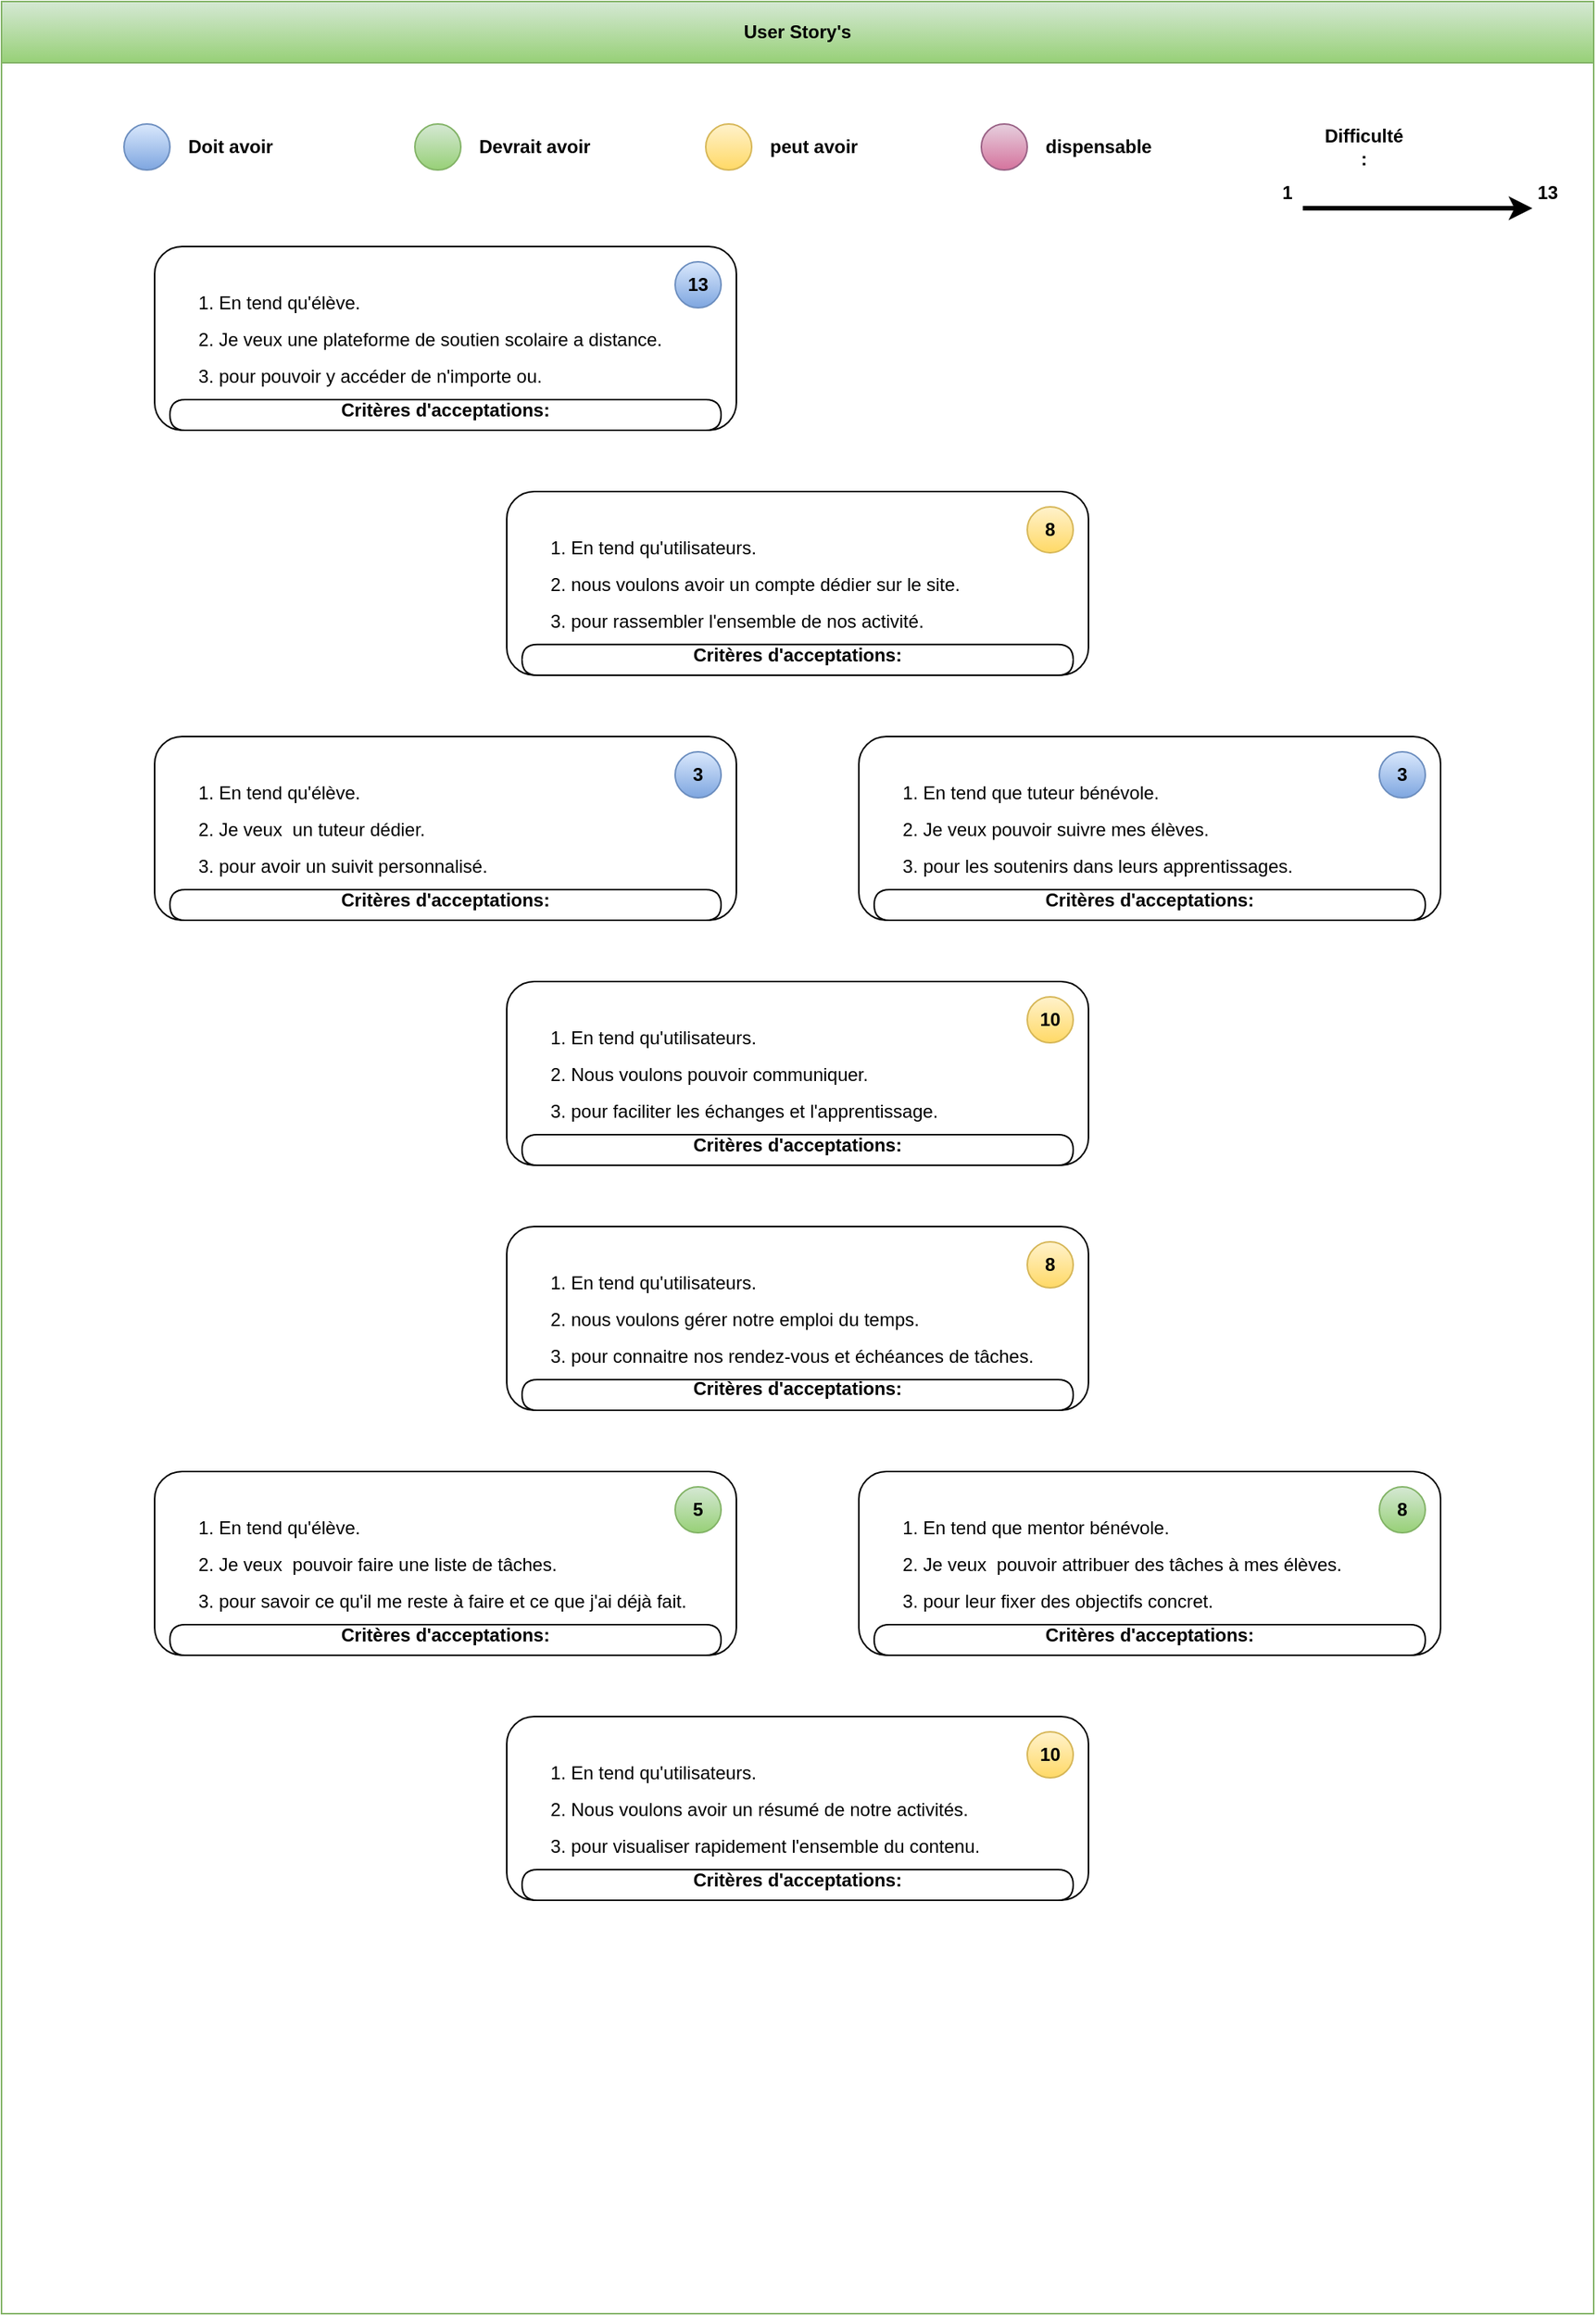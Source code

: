<mxfile version="21.1.2" type="github" pages="2">
  <diagram name="Page-1" id="sj1A13hGBqNmOc4zXh2_">
    <mxGraphModel dx="2577" dy="2059" grid="1" gridSize="10" guides="1" tooltips="1" connect="1" arrows="1" fold="1" page="1" pageScale="1" pageWidth="827" pageHeight="1169" math="0" shadow="0">
      <root>
        <mxCell id="0" />
        <mxCell id="1" parent="0" />
        <mxCell id="MKo6S_NpZ9i3rgRZni-A-3" value="User Story&#39;s" style="swimlane;whiteSpace=wrap;html=1;startSize=40;fillColor=#d5e8d4;gradientColor=#97d077;strokeColor=#82b366;" parent="1" vertex="1">
          <mxGeometry x="-360" y="-720" width="1040" height="1510" as="geometry">
            <mxRectangle x="-360" y="-720" width="110" height="40" as="alternateBounds" />
          </mxGeometry>
        </mxCell>
        <mxCell id="MKo6S_NpZ9i3rgRZni-A-15" value="" style="endArrow=classic;html=1;rounded=0;strokeWidth=3;" parent="MKo6S_NpZ9i3rgRZni-A-3" edge="1">
          <mxGeometry width="50" height="50" relative="1" as="geometry">
            <mxPoint x="850" y="135" as="sourcePoint" />
            <mxPoint x="1000" y="135" as="targetPoint" />
          </mxGeometry>
        </mxCell>
        <mxCell id="MKo6S_NpZ9i3rgRZni-A-16" value="&lt;b&gt;Difficulté :&lt;/b&gt;" style="text;html=1;strokeColor=none;fillColor=none;align=center;verticalAlign=middle;whiteSpace=wrap;rounded=0;" parent="MKo6S_NpZ9i3rgRZni-A-3" vertex="1">
          <mxGeometry x="860" y="80" width="60" height="30" as="geometry" />
        </mxCell>
        <mxCell id="MKo6S_NpZ9i3rgRZni-A-61" value="&lt;b&gt;1&lt;/b&gt;" style="text;html=1;strokeColor=none;fillColor=none;align=center;verticalAlign=middle;whiteSpace=wrap;rounded=0;" parent="MKo6S_NpZ9i3rgRZni-A-3" vertex="1">
          <mxGeometry x="810" y="110" width="60" height="30" as="geometry" />
        </mxCell>
        <mxCell id="MKo6S_NpZ9i3rgRZni-A-62" value="&lt;b&gt;13&lt;/b&gt;" style="text;html=1;strokeColor=none;fillColor=none;align=center;verticalAlign=middle;whiteSpace=wrap;rounded=0;" parent="MKo6S_NpZ9i3rgRZni-A-3" vertex="1">
          <mxGeometry x="980" y="110" width="60" height="30" as="geometry" />
        </mxCell>
        <mxCell id="MKo6S_NpZ9i3rgRZni-A-6" value="" style="group" parent="MKo6S_NpZ9i3rgRZni-A-3" vertex="1" connectable="0">
          <mxGeometry x="270" y="80" width="130" height="30" as="geometry" />
        </mxCell>
        <mxCell id="MKo6S_NpZ9i3rgRZni-A-7" value="" style="rounded=1;whiteSpace=wrap;html=1;absoluteArcSize=0;metaEdit=0;arcSize=50;fillColor=#d5e8d4;gradientColor=#97d077;strokeColor=#82b366;" parent="MKo6S_NpZ9i3rgRZni-A-6" vertex="1">
          <mxGeometry width="30" height="30" as="geometry" />
        </mxCell>
        <mxCell id="MKo6S_NpZ9i3rgRZni-A-8" value="Devrait avoir" style="text;html=1;strokeColor=none;fillColor=none;align=left;verticalAlign=middle;whiteSpace=wrap;rounded=0;fontStyle=1" parent="MKo6S_NpZ9i3rgRZni-A-6" vertex="1">
          <mxGeometry x="40" width="90" height="30" as="geometry" />
        </mxCell>
        <mxCell id="MKo6S_NpZ9i3rgRZni-A-9" value="" style="group" parent="MKo6S_NpZ9i3rgRZni-A-3" vertex="1" connectable="0">
          <mxGeometry x="460" y="80" width="130" height="30" as="geometry" />
        </mxCell>
        <mxCell id="MKo6S_NpZ9i3rgRZni-A-10" value="" style="rounded=1;whiteSpace=wrap;html=1;absoluteArcSize=0;metaEdit=0;arcSize=50;fillColor=#fff2cc;gradientColor=#ffd966;strokeColor=#d6b656;" parent="MKo6S_NpZ9i3rgRZni-A-9" vertex="1">
          <mxGeometry width="30" height="30" as="geometry" />
        </mxCell>
        <mxCell id="MKo6S_NpZ9i3rgRZni-A-11" value="peut avoir" style="text;html=1;strokeColor=none;fillColor=none;align=left;verticalAlign=middle;whiteSpace=wrap;rounded=0;fontStyle=1" parent="MKo6S_NpZ9i3rgRZni-A-9" vertex="1">
          <mxGeometry x="40" width="90" height="30" as="geometry" />
        </mxCell>
        <mxCell id="MKo6S_NpZ9i3rgRZni-A-12" value="" style="group" parent="MKo6S_NpZ9i3rgRZni-A-3" vertex="1" connectable="0">
          <mxGeometry x="640" y="80" width="130" height="30" as="geometry" />
        </mxCell>
        <mxCell id="MKo6S_NpZ9i3rgRZni-A-13" value="" style="rounded=1;whiteSpace=wrap;html=1;absoluteArcSize=0;metaEdit=0;arcSize=50;fillColor=#e6d0de;strokeColor=#996185;gradientColor=#d5739d;" parent="MKo6S_NpZ9i3rgRZni-A-12" vertex="1">
          <mxGeometry width="30" height="30" as="geometry" />
        </mxCell>
        <mxCell id="MKo6S_NpZ9i3rgRZni-A-14" value="dispensable" style="text;html=1;strokeColor=none;fillColor=none;align=left;verticalAlign=middle;whiteSpace=wrap;rounded=0;fontStyle=1" parent="MKo6S_NpZ9i3rgRZni-A-12" vertex="1">
          <mxGeometry x="40" width="90" height="30" as="geometry" />
        </mxCell>
        <mxCell id="MKo6S_NpZ9i3rgRZni-A-5" value="" style="group" parent="MKo6S_NpZ9i3rgRZni-A-3" vertex="1" connectable="0">
          <mxGeometry x="80" y="80" width="130" height="30" as="geometry" />
        </mxCell>
        <mxCell id="MKo6S_NpZ9i3rgRZni-A-1" value="" style="rounded=1;whiteSpace=wrap;html=1;absoluteArcSize=0;metaEdit=0;arcSize=50;fillColor=#dae8fc;gradientColor=#7ea6e0;strokeColor=#6c8ebf;editable=1;movable=1;resizable=1;rotatable=1;deletable=1;locked=0;connectable=1;noLabel=0;" parent="MKo6S_NpZ9i3rgRZni-A-5" vertex="1">
          <mxGeometry width="30" height="30" as="geometry" />
        </mxCell>
        <mxCell id="MKo6S_NpZ9i3rgRZni-A-4" value="Doit avoir" style="text;html=1;strokeColor=none;fillColor=none;align=left;verticalAlign=middle;whiteSpace=wrap;rounded=0;fontStyle=1" parent="MKo6S_NpZ9i3rgRZni-A-5" vertex="1">
          <mxGeometry x="40" width="90" height="30" as="geometry" />
        </mxCell>
        <mxCell id="OetnsAStxz32LthR_dCU-46" value="" style="group" parent="MKo6S_NpZ9i3rgRZni-A-3" vertex="1" connectable="0">
          <mxGeometry x="330" y="1120" width="380" height="390" as="geometry" />
        </mxCell>
        <mxCell id="OetnsAStxz32LthR_dCU-47" value="" style="rounded=1;whiteSpace=wrap;html=1;" parent="OetnsAStxz32LthR_dCU-46" vertex="1">
          <mxGeometry width="380" height="120" as="geometry" />
        </mxCell>
        <mxCell id="OetnsAStxz32LthR_dCU-48" value="&lt;ol style=&quot;line-height: 200%;&quot;&gt;&lt;li&gt;En tend qu&#39;utilisateurs.&lt;br&gt;&lt;/li&gt;&lt;li&gt;Nous voulons avoir un résumé de notre activités. &lt;br&gt;&lt;/li&gt;&lt;li&gt;pour visualiser rapidement l&#39;ensemble du contenu.&lt;br&gt;&lt;/li&gt;&lt;/ol&gt;" style="text;strokeColor=none;fillColor=none;align=left;verticalAlign=middle;spacingLeft=0;spacingRight=4;overflow=hidden;rotatable=0;points=[[0,0.5],[1,0.5]];portConstraint=eastwest;whiteSpace=wrap;html=1;spacing=2;spacingTop=4;spacingBottom=4;imageAspect=1;" parent="OetnsAStxz32LthR_dCU-46" vertex="1">
          <mxGeometry width="380" height="120" as="geometry" />
        </mxCell>
        <mxCell id="MKo6S_NpZ9i3rgRZni-A-69" value="10" style="rounded=1;whiteSpace=wrap;html=1;absoluteArcSize=0;metaEdit=0;arcSize=50;fillColor=#fff2cc;gradientColor=#ffd966;strokeColor=#d6b656;fontStyle=1" parent="OetnsAStxz32LthR_dCU-46" vertex="1">
          <mxGeometry x="340" y="10" width="30" height="30" as="geometry" />
        </mxCell>
        <mxCell id="JxAMWlbWghc0Z2kch12Z-17" value="Critères d&#39;acceptations: " style="swimlane;whiteSpace=wrap;html=1;rounded=1;arcSize=50;startSize=10;swimlaneLine=0;verticalAlign=middle;spacingTop=3;fillStyle=auto;labelBackgroundColor=none;moveCells=0;separatorColor=none;glass=0;shadow=0;swimlaneFillColor=#FFFFFF;absoluteArcSize=0;" parent="OetnsAStxz32LthR_dCU-46" vertex="1" collapsed="1">
          <mxGeometry x="10" y="100" width="360" height="20" as="geometry">
            <mxRectangle x="10" y="100" width="360" height="290" as="alternateBounds" />
          </mxGeometry>
        </mxCell>
        <mxCell id="JxAMWlbWghc0Z2kch12Z-18" value="&lt;b&gt;Scénarios : &lt;/b&gt;toutes les actions qu&#39;un utilisateur pourrait entreprendre (y compris une mauvaise saisie)&lt;br&gt;&lt;br&gt;&lt;b&gt;Etant donné :&lt;/b&gt; définit le contexte. Sur quelle page sommes-nous et dans quel état sommes-nous ? L&#39;utilisateur est-il un administrateur ? Connecté ? A créé une campagne ?&lt;br&gt;&lt;br&gt;&lt;b&gt;Lorsque : &lt;/b&gt;quelles actions l&#39;utilisateur exécute. Quel événement s&#39;est produit ?&lt;br&gt;&lt;br&gt;&lt;b&gt;Alors : &lt;/b&gt;que devrait faire le système en réponse ? Quel est le résultat attendu ?" style="text;html=1;strokeColor=none;fillColor=none;align=left;verticalAlign=top;whiteSpace=wrap;rounded=0;" parent="JxAMWlbWghc0Z2kch12Z-17" vertex="1">
          <mxGeometry x="10" y="30" width="340" height="250" as="geometry" />
        </mxCell>
        <mxCell id="OetnsAStxz32LthR_dCU-24" value="" style="group" parent="MKo6S_NpZ9i3rgRZni-A-3" vertex="1" connectable="0">
          <mxGeometry x="100" y="960" width="380" height="390" as="geometry" />
        </mxCell>
        <mxCell id="OetnsAStxz32LthR_dCU-12" value="" style="rounded=1;whiteSpace=wrap;html=1;container=0;" parent="OetnsAStxz32LthR_dCU-24" vertex="1">
          <mxGeometry width="380" height="120" as="geometry" />
        </mxCell>
        <mxCell id="OetnsAStxz32LthR_dCU-23" value="&lt;ol style=&quot;line-height: 200%;&quot;&gt;&lt;li&gt;En tend qu&#39;élève.&lt;br&gt;&lt;/li&gt;&lt;li&gt;Je veux&amp;nbsp; pouvoir faire une liste de tâches.&lt;br&gt;&lt;/li&gt;&lt;li&gt;pour savoir ce qu&#39;il me reste à faire et ce que j&#39;ai déjà fait.&lt;br&gt;&lt;/li&gt;&lt;/ol&gt;" style="text;strokeColor=none;fillColor=none;align=left;verticalAlign=middle;spacingLeft=0;spacingRight=4;overflow=hidden;rotatable=0;points=[[0,0.5],[1,0.5]];portConstraint=eastwest;whiteSpace=wrap;html=1;spacing=2;spacingTop=4;spacingBottom=4;imageAspect=1;" parent="OetnsAStxz32LthR_dCU-24" vertex="1">
          <mxGeometry width="380" height="120" as="geometry" />
        </mxCell>
        <mxCell id="MKo6S_NpZ9i3rgRZni-A-76" value="5" style="rounded=1;whiteSpace=wrap;html=1;absoluteArcSize=0;metaEdit=0;arcSize=50;fillColor=#d5e8d4;gradientColor=#97d077;strokeColor=#82b366;fontStyle=1" parent="OetnsAStxz32LthR_dCU-24" vertex="1">
          <mxGeometry x="340" y="10" width="30" height="30" as="geometry" />
        </mxCell>
        <mxCell id="JxAMWlbWghc0Z2kch12Z-13" value="Critères d&#39;acceptations: " style="swimlane;whiteSpace=wrap;html=1;rounded=1;arcSize=50;startSize=10;swimlaneLine=0;verticalAlign=middle;spacingTop=3;fillStyle=auto;labelBackgroundColor=none;moveCells=0;separatorColor=none;glass=0;shadow=0;swimlaneFillColor=#FFFFFF;absoluteArcSize=0;" parent="OetnsAStxz32LthR_dCU-24" vertex="1" collapsed="1">
          <mxGeometry x="10" y="100" width="360" height="20" as="geometry">
            <mxRectangle x="10" y="100" width="360" height="290" as="alternateBounds" />
          </mxGeometry>
        </mxCell>
        <mxCell id="JxAMWlbWghc0Z2kch12Z-14" value="&lt;b&gt;Scénarios : &lt;/b&gt;toutes les actions qu&#39;un utilisateur pourrait entreprendre (y compris une mauvaise saisie)&lt;br&gt;&lt;br&gt;&lt;b&gt;Etant donné :&lt;/b&gt; définit le contexte. Sur quelle page sommes-nous et dans quel état sommes-nous ? L&#39;utilisateur est-il un administrateur ? Connecté ? A créé une campagne ?&lt;br&gt;&lt;br&gt;&lt;b&gt;Lorsque : &lt;/b&gt;quelles actions l&#39;utilisateur exécute. Quel événement s&#39;est produit ?&lt;br&gt;&lt;br&gt;&lt;b&gt;Alors : &lt;/b&gt;que devrait faire le système en réponse ? Quel est le résultat attendu ?" style="text;html=1;strokeColor=none;fillColor=none;align=left;verticalAlign=top;whiteSpace=wrap;rounded=0;" parent="JxAMWlbWghc0Z2kch12Z-13" vertex="1">
          <mxGeometry x="10" y="30" width="340" height="250" as="geometry" />
        </mxCell>
        <mxCell id="OetnsAStxz32LthR_dCU-40" value="" style="group" parent="MKo6S_NpZ9i3rgRZni-A-3" vertex="1" connectable="0">
          <mxGeometry x="560" y="960" width="380" height="390" as="geometry" />
        </mxCell>
        <mxCell id="OetnsAStxz32LthR_dCU-41" value="" style="rounded=1;whiteSpace=wrap;html=1;" parent="OetnsAStxz32LthR_dCU-40" vertex="1">
          <mxGeometry width="380" height="120" as="geometry" />
        </mxCell>
        <mxCell id="OetnsAStxz32LthR_dCU-42" value="&lt;ol style=&quot;line-height: 200%;&quot;&gt;&lt;li&gt;En tend que mentor bénévole.&lt;br&gt;&lt;/li&gt;&lt;li&gt;Je veux&amp;nbsp; pouvoir attribuer des tâches à mes élèves.&lt;br&gt;&lt;/li&gt;&lt;li&gt;pour leur fixer des objectifs concret.&lt;br&gt;&lt;/li&gt;&lt;/ol&gt;" style="text;strokeColor=none;fillColor=none;align=left;verticalAlign=middle;spacingLeft=0;spacingRight=4;overflow=hidden;rotatable=0;points=[[0,0.5],[1,0.5]];portConstraint=eastwest;whiteSpace=wrap;html=1;spacing=2;spacingTop=4;spacingBottom=4;imageAspect=1;" parent="OetnsAStxz32LthR_dCU-40" vertex="1">
          <mxGeometry width="380" height="120" as="geometry" />
        </mxCell>
        <mxCell id="MKo6S_NpZ9i3rgRZni-A-77" value="8" style="rounded=1;whiteSpace=wrap;html=1;absoluteArcSize=0;metaEdit=0;arcSize=50;fillColor=#d5e8d4;gradientColor=#97d077;strokeColor=#82b366;fontStyle=1" parent="OetnsAStxz32LthR_dCU-40" vertex="1">
          <mxGeometry x="340" y="10" width="30" height="30" as="geometry" />
        </mxCell>
        <mxCell id="JxAMWlbWghc0Z2kch12Z-15" value="Critères d&#39;acceptations: " style="swimlane;whiteSpace=wrap;html=1;rounded=1;arcSize=50;startSize=10;swimlaneLine=0;verticalAlign=middle;spacingTop=3;fillStyle=auto;labelBackgroundColor=none;moveCells=0;separatorColor=none;glass=0;shadow=0;swimlaneFillColor=#FFFFFF;absoluteArcSize=0;" parent="OetnsAStxz32LthR_dCU-40" vertex="1" collapsed="1">
          <mxGeometry x="10" y="100" width="360" height="20" as="geometry">
            <mxRectangle x="10" y="100" width="360" height="290" as="alternateBounds" />
          </mxGeometry>
        </mxCell>
        <mxCell id="JxAMWlbWghc0Z2kch12Z-16" value="&lt;b&gt;Scénarios : &lt;/b&gt;toutes les actions qu&#39;un utilisateur pourrait entreprendre (y compris une mauvaise saisie)&lt;br&gt;&lt;br&gt;&lt;b&gt;Etant donné :&lt;/b&gt; définit le contexte. Sur quelle page sommes-nous et dans quel état sommes-nous ? L&#39;utilisateur est-il un administrateur ? Connecté ? A créé une campagne ?&lt;br&gt;&lt;br&gt;&lt;b&gt;Lorsque : &lt;/b&gt;quelles actions l&#39;utilisateur exécute. Quel événement s&#39;est produit ?&lt;br&gt;&lt;br&gt;&lt;b&gt;Alors : &lt;/b&gt;que devrait faire le système en réponse ? Quel est le résultat attendu ?" style="text;html=1;strokeColor=none;fillColor=none;align=left;verticalAlign=top;whiteSpace=wrap;rounded=0;" parent="JxAMWlbWghc0Z2kch12Z-15" vertex="1">
          <mxGeometry x="10" y="30" width="340" height="250" as="geometry" />
        </mxCell>
        <mxCell id="MKo6S_NpZ9i3rgRZni-A-2" value="" style="group" parent="MKo6S_NpZ9i3rgRZni-A-3" vertex="1" connectable="0">
          <mxGeometry x="330" y="800" width="380" height="390" as="geometry" />
        </mxCell>
        <mxCell id="EO4pnPSAchLOPsAstI3M-14" value="" style="rounded=1;whiteSpace=wrap;html=1;container=0;" parent="MKo6S_NpZ9i3rgRZni-A-2" vertex="1">
          <mxGeometry width="380" height="120" as="geometry" />
        </mxCell>
        <mxCell id="EO4pnPSAchLOPsAstI3M-6" value="&lt;ol style=&quot;line-height: 200%;&quot;&gt;&lt;li&gt;En tend qu&#39;utilisateurs.&lt;/li&gt;&lt;li&gt;nous voulons gérer notre emploi du temps. &lt;br&gt;&lt;/li&gt;&lt;li&gt;pour connaitre nos rendez-vous et échéances de tâches.&lt;br&gt;&lt;/li&gt;&lt;/ol&gt;" style="text;strokeColor=none;fillColor=none;align=left;verticalAlign=middle;spacingLeft=0;spacingRight=4;overflow=hidden;rotatable=0;points=[[0,0.5],[1,0.5]];portConstraint=eastwest;whiteSpace=wrap;html=1;spacing=2;spacingTop=4;spacingBottom=4;imageAspect=1;container=0;" parent="MKo6S_NpZ9i3rgRZni-A-2" vertex="1">
          <mxGeometry width="380" height="120" as="geometry" />
        </mxCell>
        <mxCell id="MKo6S_NpZ9i3rgRZni-A-78" value="8" style="rounded=1;whiteSpace=wrap;html=1;absoluteArcSize=0;metaEdit=0;arcSize=50;fillColor=#fff2cc;gradientColor=#ffd966;strokeColor=#d6b656;fontStyle=1" parent="MKo6S_NpZ9i3rgRZni-A-2" vertex="1">
          <mxGeometry x="340" y="10" width="30" height="30" as="geometry" />
        </mxCell>
        <mxCell id="JxAMWlbWghc0Z2kch12Z-11" value="Critères d&#39;acceptations: " style="swimlane;whiteSpace=wrap;html=1;rounded=1;arcSize=50;startSize=10;swimlaneLine=0;verticalAlign=middle;spacingTop=2;fillStyle=auto;labelBackgroundColor=none;moveCells=0;separatorColor=none;glass=0;shadow=0;swimlaneFillColor=#FFFFFF;absoluteArcSize=0;" parent="MKo6S_NpZ9i3rgRZni-A-2" vertex="1" collapsed="1">
          <mxGeometry x="10" y="100" width="360" height="20" as="geometry">
            <mxRectangle x="10" y="100" width="360" height="290" as="alternateBounds" />
          </mxGeometry>
        </mxCell>
        <mxCell id="JxAMWlbWghc0Z2kch12Z-12" value="&lt;b&gt;Scénarios : &lt;/b&gt;toutes les actions qu&#39;un utilisateur pourrait entreprendre (y compris une mauvaise saisie)&lt;br&gt;&lt;br&gt;&lt;b&gt;Etant donné :&lt;/b&gt; définit le contexte. Sur quelle page sommes-nous et dans quel état sommes-nous ? L&#39;utilisateur est-il un administrateur ? Connecté ? A créé une campagne ?&lt;br&gt;&lt;br&gt;&lt;b&gt;Lorsque : &lt;/b&gt;quelles actions l&#39;utilisateur exécute. Quel événement s&#39;est produit ?&lt;br&gt;&lt;br&gt;&lt;b&gt;Alors : &lt;/b&gt;que devrait faire le système en réponse ? Quel est le résultat attendu ?" style="text;html=1;strokeColor=none;fillColor=none;align=left;verticalAlign=top;whiteSpace=wrap;rounded=0;" parent="JxAMWlbWghc0Z2kch12Z-11" vertex="1">
          <mxGeometry x="10" y="30" width="340" height="250" as="geometry" />
        </mxCell>
        <mxCell id="OetnsAStxz32LthR_dCU-49" value="" style="group" parent="MKo6S_NpZ9i3rgRZni-A-3" vertex="1" connectable="0">
          <mxGeometry x="330" y="640" width="380" height="660" as="geometry" />
        </mxCell>
        <mxCell id="OetnsAStxz32LthR_dCU-26" value="" style="rounded=1;whiteSpace=wrap;html=1;" parent="OetnsAStxz32LthR_dCU-49" vertex="1">
          <mxGeometry width="380" height="120.0" as="geometry" />
        </mxCell>
        <mxCell id="OetnsAStxz32LthR_dCU-27" value="&lt;ol style=&quot;line-height: 200%;&quot;&gt;&lt;li&gt;En tend qu&#39;utilisateurs.&lt;/li&gt;&lt;li&gt;Nous voulons pouvoir communiquer.&lt;br&gt;&lt;/li&gt;&lt;li&gt;pour faciliter les échanges et l&#39;apprentissage.&lt;br&gt;&lt;/li&gt;&lt;/ol&gt;" style="text;strokeColor=none;fillColor=none;align=left;verticalAlign=middle;spacingLeft=0;spacingRight=4;overflow=hidden;rotatable=0;points=[[0,0.5],[1,0.5]];portConstraint=eastwest;whiteSpace=wrap;html=1;spacing=2;spacingTop=0;spacingBottom=0;imageAspect=1;" parent="OetnsAStxz32LthR_dCU-49" vertex="1">
          <mxGeometry width="380" height="120.0" as="geometry" />
        </mxCell>
        <mxCell id="MKo6S_NpZ9i3rgRZni-A-79" value="10" style="rounded=1;whiteSpace=wrap;html=1;absoluteArcSize=0;metaEdit=0;arcSize=50;fillColor=#fff2cc;gradientColor=#ffd966;strokeColor=#d6b656;fontStyle=1" parent="OetnsAStxz32LthR_dCU-49" vertex="1">
          <mxGeometry x="340" y="10" width="30" height="30" as="geometry" />
        </mxCell>
        <mxCell id="JxAMWlbWghc0Z2kch12Z-9" value="Critères d&#39;acceptations: " style="swimlane;whiteSpace=wrap;html=1;rounded=1;arcSize=50;startSize=10;swimlaneLine=0;verticalAlign=middle;spacingTop=3;fillStyle=auto;labelBackgroundColor=none;moveCells=0;separatorColor=none;glass=0;shadow=0;swimlaneFillColor=#FFFFFF;absoluteArcSize=0;" parent="OetnsAStxz32LthR_dCU-49" vertex="1" collapsed="1">
          <mxGeometry x="10" y="100" width="360" height="20" as="geometry">
            <mxRectangle x="10" y="100" width="360" height="560" as="alternateBounds" />
          </mxGeometry>
        </mxCell>
        <mxCell id="JxAMWlbWghc0Z2kch12Z-10" value="&lt;b&gt;Scénarios : &lt;/b&gt;Je souhaite communiquer avec d&#39;autres utilisateurs.&lt;br&gt;&lt;br&gt;&lt;b&gt;Etant donné :&lt;/b&gt; que je suis sur la fenêtre de chat et que j&#39;ai l&#39;utilisateur en contact.&lt;br&gt;&lt;br&gt;&lt;b&gt;Lorsque : &lt;/b&gt;je clique sur sont nom dans mes contacts.&lt;br&gt;&lt;br&gt;&lt;div&gt;&lt;b&gt;Alors : &lt;/b&gt;Je peut discuter avec lui.&lt;/div&gt;&lt;div&gt;&lt;br&gt;&lt;/div&gt;&lt;div&gt;&lt;br&gt;&lt;/div&gt;&lt;div&gt;&lt;b&gt;Etant donné :&lt;/b&gt; que je suis sur la fenêtre de chat et que je n&#39;ai pas l&#39;utilisateur en contact.&lt;br&gt;&lt;br&gt;&lt;b&gt;Lorsque : &lt;/b&gt;je clique sur &quot;+&quot;.&lt;br&gt;&lt;br&gt;&lt;div&gt;&lt;b&gt;Alors : &lt;/b&gt;Je peut ajouté l&#39;utilisateur à mes contacts pour discuter avec lui.&lt;br&gt;&lt;/div&gt;&lt;div&gt;&lt;br&gt;&lt;br&gt;&lt;b&gt;Etant donné :&lt;/b&gt; que je suis sur la fenêtre de chat et que je souhaite communiquer avec plusieurs personnes.&lt;br&gt;&lt;br&gt;&lt;b&gt;Lorsque : &lt;/b&gt;je clique sur un groupe dont je fait partie&lt;br&gt;&lt;br&gt;&lt;div&gt;&lt;b&gt;Alors : &lt;/b&gt;Je peut discuter avec eux.&lt;/div&gt;&lt;div&gt;&lt;br&gt;&lt;/div&gt;&lt;div&gt;&lt;br&gt;&lt;/div&gt;&lt;div&gt;&lt;b&gt;Etant donné :&lt;/b&gt; que je suis sur la fenêtre de chat et que je souhaite communiquer avec plusieurs personnes sans avoir de groupe.&lt;br&gt;&lt;br&gt;&lt;b&gt;Lorsque : &lt;/b&gt;je clique sur le nom de mes contacts pour les ajoutés au groupe et ainsi créer un groupe.&lt;br&gt;&lt;br&gt;&lt;div&gt;&lt;b&gt;Alors : &lt;/b&gt;Je peut discuter avec eux.&lt;/div&gt;&lt;/div&gt;&lt;/div&gt;&lt;/div&gt;&lt;div&gt;&lt;br&gt;&lt;/div&gt;" style="text;html=1;strokeColor=none;fillColor=none;align=left;verticalAlign=top;whiteSpace=wrap;rounded=0;" parent="JxAMWlbWghc0Z2kch12Z-9" vertex="1">
          <mxGeometry x="10" y="30" width="340" height="420" as="geometry" />
        </mxCell>
        <mxCell id="OetnsAStxz32LthR_dCU-31" value="" style="group" parent="MKo6S_NpZ9i3rgRZni-A-3" vertex="1" connectable="0">
          <mxGeometry x="100" y="480" width="380" height="390" as="geometry" />
        </mxCell>
        <mxCell id="OetnsAStxz32LthR_dCU-32" value="" style="rounded=1;whiteSpace=wrap;html=1;" parent="OetnsAStxz32LthR_dCU-31" vertex="1">
          <mxGeometry width="380" height="120" as="geometry" />
        </mxCell>
        <mxCell id="OetnsAStxz32LthR_dCU-33" value="&lt;ol style=&quot;line-height: 200%;&quot;&gt;&lt;li&gt;En tend qu&#39;élève.&lt;/li&gt;&lt;li&gt;Je veux&amp;nbsp; un tuteur dédier.&lt;br&gt;&lt;/li&gt;&lt;li&gt;pour avoir un suivit personnalisé.&lt;br&gt;&lt;/li&gt;&lt;/ol&gt;" style="text;strokeColor=none;fillColor=none;align=left;verticalAlign=middle;spacingLeft=0;spacingRight=4;overflow=hidden;rotatable=0;points=[[0,0.5],[1,0.5]];portConstraint=eastwest;whiteSpace=wrap;html=1;spacing=2;spacingTop=4;spacingBottom=4;imageAspect=1;" parent="OetnsAStxz32LthR_dCU-31" vertex="1">
          <mxGeometry width="380" height="120" as="geometry" />
        </mxCell>
        <mxCell id="MKo6S_NpZ9i3rgRZni-A-72" value="3" style="rounded=1;whiteSpace=wrap;html=1;absoluteArcSize=0;metaEdit=0;arcSize=50;fillColor=#dae8fc;gradientColor=#7ea6e0;strokeColor=#6c8ebf;editable=1;movable=1;resizable=1;rotatable=1;deletable=1;locked=0;connectable=1;noLabel=0;fontStyle=1" parent="OetnsAStxz32LthR_dCU-31" vertex="1">
          <mxGeometry x="340" y="10" width="30" height="30" as="geometry" />
        </mxCell>
        <mxCell id="JxAMWlbWghc0Z2kch12Z-5" value="Critères d&#39;acceptations: " style="swimlane;whiteSpace=wrap;html=1;rounded=1;arcSize=50;startSize=10;swimlaneLine=0;verticalAlign=middle;spacingTop=3;fillStyle=auto;labelBackgroundColor=none;moveCells=0;separatorColor=none;glass=0;shadow=0;swimlaneFillColor=#FFFFFF;absoluteArcSize=0;" parent="OetnsAStxz32LthR_dCU-31" vertex="1" collapsed="1">
          <mxGeometry x="10" y="100" width="360" height="20" as="geometry">
            <mxRectangle x="10" y="100" width="360" height="160" as="alternateBounds" />
          </mxGeometry>
        </mxCell>
        <mxCell id="JxAMWlbWghc0Z2kch12Z-6" value="&lt;b&gt;Scénarios : &lt;/b&gt;je me suis inscrit sur le site.&lt;br&gt;&lt;br&gt;&lt;b&gt;Etant donné :&lt;/b&gt; étant donné que je suis inscrit sur le site.&lt;br&gt;&lt;br&gt;&lt;b&gt;Lorsque : &lt;/b&gt;je suis connecter.&lt;br&gt;&lt;br&gt;&lt;b&gt;Alors : &lt;/b&gt;je peut interagir avec mon tuteur." style="text;html=1;strokeColor=none;fillColor=none;align=left;verticalAlign=top;whiteSpace=wrap;rounded=0;" parent="JxAMWlbWghc0Z2kch12Z-5" vertex="1">
          <mxGeometry x="10" y="30" width="340" height="250" as="geometry" />
        </mxCell>
        <mxCell id="OetnsAStxz32LthR_dCU-37" value="" style="group" parent="MKo6S_NpZ9i3rgRZni-A-3" vertex="1" connectable="0">
          <mxGeometry x="560" y="480" width="380" height="390" as="geometry" />
        </mxCell>
        <mxCell id="OetnsAStxz32LthR_dCU-38" value="" style="rounded=1;whiteSpace=wrap;html=1;" parent="OetnsAStxz32LthR_dCU-37" vertex="1">
          <mxGeometry width="380" height="120" as="geometry" />
        </mxCell>
        <mxCell id="OetnsAStxz32LthR_dCU-39" value="&lt;ol style=&quot;line-height: 200%;&quot;&gt;&lt;li&gt;En tend que tuteur bénévole.&lt;br&gt;&lt;/li&gt;&lt;li&gt;Je veux pouvoir suivre mes élèves.&lt;br&gt;&lt;/li&gt;&lt;li&gt;pour les soutenirs dans leurs apprentissages.&lt;br&gt;&lt;/li&gt;&lt;/ol&gt;" style="text;strokeColor=none;fillColor=none;align=left;verticalAlign=middle;spacingLeft=0;spacingRight=4;overflow=hidden;rotatable=0;points=[[0,0.5],[1,0.5]];portConstraint=eastwest;whiteSpace=wrap;html=1;spacing=2;spacingTop=4;spacingBottom=4;imageAspect=1;" parent="OetnsAStxz32LthR_dCU-37" vertex="1">
          <mxGeometry width="380" height="120" as="geometry" />
        </mxCell>
        <mxCell id="MKo6S_NpZ9i3rgRZni-A-73" value="3" style="rounded=1;whiteSpace=wrap;html=1;absoluteArcSize=0;metaEdit=0;arcSize=50;fillColor=#dae8fc;gradientColor=#7ea6e0;strokeColor=#6c8ebf;editable=1;movable=1;resizable=1;rotatable=1;deletable=1;locked=0;connectable=1;noLabel=0;fontStyle=1" parent="OetnsAStxz32LthR_dCU-37" vertex="1">
          <mxGeometry x="340" y="10" width="30" height="30" as="geometry" />
        </mxCell>
        <mxCell id="JxAMWlbWghc0Z2kch12Z-7" value="Critères d&#39;acceptations: " style="swimlane;whiteSpace=wrap;html=1;rounded=1;arcSize=50;startSize=10;swimlaneLine=0;verticalAlign=middle;spacingTop=3;fillStyle=auto;labelBackgroundColor=none;moveCells=0;separatorColor=none;glass=0;shadow=0;swimlaneFillColor=#FFFFFF;absoluteArcSize=0;gradientColor=none;" parent="OetnsAStxz32LthR_dCU-37" vertex="1" collapsed="1">
          <mxGeometry x="10" y="100" width="360" height="20" as="geometry">
            <mxRectangle x="10" y="100" width="360" height="160" as="alternateBounds" />
          </mxGeometry>
        </mxCell>
        <mxCell id="JxAMWlbWghc0Z2kch12Z-8" value="&lt;b&gt;Scénarios : &lt;/b&gt;j&#39;ai des élève à suivre.&lt;br&gt;&lt;br&gt;&lt;b&gt;Étant donné :&lt;/b&gt; Que je suis connecter sur le site.&lt;br&gt;&lt;br&gt;&lt;b&gt;Lorsque : &lt;/b&gt;je suis sur le site.&lt;br&gt;&lt;br&gt;&lt;b&gt;Alors : &lt;/b&gt;Je voie le suivie de mes élèves." style="text;html=1;strokeColor=none;fillColor=none;align=left;verticalAlign=top;whiteSpace=wrap;rounded=0;" parent="JxAMWlbWghc0Z2kch12Z-7" vertex="1">
          <mxGeometry x="10" y="30" width="340" height="250" as="geometry" />
        </mxCell>
        <mxCell id="OetnsAStxz32LthR_dCU-28" value="" style="group" parent="MKo6S_NpZ9i3rgRZni-A-3" vertex="1" connectable="0">
          <mxGeometry x="330" y="320" width="380" height="568.382" as="geometry" />
        </mxCell>
        <mxCell id="OetnsAStxz32LthR_dCU-29" value="" style="rounded=1;whiteSpace=wrap;html=1;" parent="OetnsAStxz32LthR_dCU-28" vertex="1">
          <mxGeometry width="380" height="119.905" as="geometry" />
        </mxCell>
        <mxCell id="OetnsAStxz32LthR_dCU-30" value="&lt;ol style=&quot;line-height: 200%;&quot;&gt;&lt;li&gt;En tend qu&#39;utilisateurs.&lt;/li&gt;&lt;li&gt;nous voulons avoir un compte dédier sur le site.&lt;br&gt;&lt;/li&gt;&lt;li&gt;pour rassembler l&#39;ensemble de nos activité.&lt;br&gt;&lt;/li&gt;&lt;/ol&gt;" style="text;strokeColor=none;fillColor=none;align=left;verticalAlign=middle;spacingLeft=0;spacingRight=4;overflow=hidden;rotatable=0;points=[[0,0.5],[1,0.5]];portConstraint=eastwest;whiteSpace=wrap;html=1;spacing=2;spacingTop=4;spacingBottom=4;imageAspect=1;" parent="OetnsAStxz32LthR_dCU-28" vertex="1">
          <mxGeometry width="380" height="119.905" as="geometry" />
        </mxCell>
        <mxCell id="MKo6S_NpZ9i3rgRZni-A-74" value="8" style="rounded=1;whiteSpace=wrap;html=1;absoluteArcSize=0;metaEdit=0;arcSize=50;fillColor=#fff2cc;gradientColor=#ffd966;strokeColor=#d6b656;fontStyle=1" parent="OetnsAStxz32LthR_dCU-28" vertex="1">
          <mxGeometry x="340" y="9.992" width="30" height="29.976" as="geometry" />
        </mxCell>
        <mxCell id="JxAMWlbWghc0Z2kch12Z-3" value="Critères d&#39;acceptations: " style="swimlane;whiteSpace=wrap;html=1;rounded=1;arcSize=50;startSize=10;swimlaneLine=0;verticalAlign=middle;spacingTop=4;fillStyle=auto;labelBackgroundColor=none;moveCells=0;separatorColor=none;glass=0;shadow=0;swimlaneFillColor=#FFFFFF;absoluteArcSize=0;" parent="OetnsAStxz32LthR_dCU-28" vertex="1" collapsed="1">
          <mxGeometry x="10" y="99.92" width="360" height="20.08" as="geometry">
            <mxRectangle x="10" y="99.92" width="360" height="430.08" as="alternateBounds" />
          </mxGeometry>
        </mxCell>
        <mxCell id="JxAMWlbWghc0Z2kch12Z-4" value="&lt;b&gt;Scénarios : &lt;/b&gt;Je veut me connecter à mon compte dédier sur le site de Learn@Home.&lt;br&gt;&lt;div&gt;&lt;br&gt;&lt;/div&gt;&lt;div&gt;&lt;br&gt;&lt;/div&gt;&lt;b&gt;Étant donné :&lt;/b&gt; que j&#39;ai un compte.&lt;br&gt;&lt;br&gt;&lt;b&gt;Lorsque : &lt;/b&gt;que je rentre mes identifiants puis valide.&lt;br&gt;&lt;br&gt;&lt;div&gt;&lt;b&gt;Alors : &lt;/b&gt;Je suis connecter au site et rediriger vers mon tableau de bord.&lt;/div&gt;&lt;div&gt;&lt;br&gt;&lt;/div&gt;&lt;br&gt;&lt;div&gt;&lt;br&gt;&lt;b&gt;Étant donné :&lt;/b&gt; que je n&#39;est PAS de compte.&lt;br&gt;&lt;br&gt;&lt;b&gt;Lorsque : &lt;/b&gt;que je veut me connecter.&lt;br&gt;&lt;br&gt;&lt;b&gt;Alors : &lt;/b&gt;J&#39;ai la possibilité de créer un compte.&lt;br&gt;&lt;/div&gt;&lt;div&gt;&lt;br&gt;&lt;/div&gt;&lt;div&gt;&lt;br&gt;&lt;br&gt;&lt;b&gt;Étant donné :&lt;/b&gt; que j&#39;ai un compte mais j&#39;ai oublié mon mot de passe.&lt;br&gt;&lt;br&gt;&lt;b&gt;Lorsque : &lt;/b&gt;que je veut me connecter.&lt;br&gt;&lt;br&gt;&lt;b&gt;Alors : &lt;/b&gt;Je peut faire une demande de mot de passe oublié.&lt;br&gt;&lt;/div&gt;" style="text;html=1;strokeColor=none;fillColor=none;align=left;verticalAlign=top;whiteSpace=wrap;rounded=0;" parent="JxAMWlbWghc0Z2kch12Z-3" vertex="1">
          <mxGeometry x="10" y="17.986" width="340" height="261.794" as="geometry" />
        </mxCell>
        <mxCell id="OetnsAStxz32LthR_dCU-34" value="" style="group;fontStyle=0;" parent="MKo6S_NpZ9i3rgRZni-A-3" vertex="1" connectable="0">
          <mxGeometry x="100" y="160" width="440" height="390" as="geometry" />
        </mxCell>
        <mxCell id="OetnsAStxz32LthR_dCU-35" value="" style="rounded=1;whiteSpace=wrap;html=1;" parent="OetnsAStxz32LthR_dCU-34" vertex="1">
          <mxGeometry width="380" height="120" as="geometry" />
        </mxCell>
        <mxCell id="OetnsAStxz32LthR_dCU-36" value="&lt;ol style=&quot;line-height: 200%;&quot;&gt;&lt;li&gt;En tend qu&#39;élève.&lt;br&gt;&lt;/li&gt;&lt;li&gt;Je veux une plateforme de soutien scolaire a distance.&lt;br&gt;&lt;/li&gt;&lt;li&gt;pour pouvoir y accéder de n&#39;importe ou.&lt;br&gt;&lt;/li&gt;&lt;/ol&gt;" style="text;strokeColor=none;fillColor=none;align=left;verticalAlign=middle;spacingLeft=0;spacingRight=4;overflow=hidden;rotatable=0;points=[[0,0.5],[1,0.5]];portConstraint=eastwest;whiteSpace=wrap;html=1;spacing=2;spacingTop=4;spacingBottom=4;imageAspect=1;" parent="OetnsAStxz32LthR_dCU-34" vertex="1">
          <mxGeometry width="380" height="120" as="geometry" />
        </mxCell>
        <mxCell id="MKo6S_NpZ9i3rgRZni-A-71" value="13" style="rounded=1;whiteSpace=wrap;html=1;absoluteArcSize=0;metaEdit=0;arcSize=50;fillColor=#dae8fc;gradientColor=#7ea6e0;strokeColor=#6c8ebf;editable=1;movable=1;resizable=1;rotatable=1;deletable=1;locked=0;connectable=1;noLabel=0;fontStyle=1" parent="OetnsAStxz32LthR_dCU-34" vertex="1">
          <mxGeometry x="340" y="10" width="30" height="30" as="geometry" />
        </mxCell>
        <mxCell id="hbFUXT8UACBMAcb7MSX3-1" value="Critères d&#39;acceptations: " style="swimlane;whiteSpace=wrap;html=1;rounded=1;arcSize=50;startSize=10;swimlaneLine=0;verticalAlign=middle;spacingTop=3;fillStyle=auto;labelBackgroundColor=none;moveCells=0;separatorColor=none;glass=0;shadow=0;swimlaneFillColor=#FFFFFF;absoluteArcSize=0;" parent="OetnsAStxz32LthR_dCU-34" vertex="1" collapsed="1">
          <mxGeometry x="10" y="100" width="360" height="20" as="geometry">
            <mxRectangle x="10" y="100" width="360" height="190" as="alternateBounds" />
          </mxGeometry>
        </mxCell>
        <mxCell id="JxAMWlbWghc0Z2kch12Z-2" value="&lt;b&gt;Scénarios : &lt;/b&gt;Je vais sur le site&lt;br&gt;&lt;br&gt;&lt;b&gt;Etant donné :&lt;/b&gt; que j&#39;ai accès au site.&lt;br&gt;&lt;br&gt;&lt;b&gt;Lorsque : &lt;/b&gt;je cherche un un soutiens scolaire &lt;br&gt;&lt;br&gt;&lt;b&gt;Alors : &lt;/b&gt;Le site m&#39;attribue un tuteur pour me suivre et m&#39;offre un chat pour dialoguer, un calendrier pour répertorier les évènements et un endroit pour lister les tâches à faire." style="text;html=1;strokeColor=none;fillColor=none;align=left;verticalAlign=middle;whiteSpace=wrap;rounded=0;" parent="hbFUXT8UACBMAcb7MSX3-1" vertex="1">
          <mxGeometry x="10" y="30" width="340" height="150" as="geometry" />
        </mxCell>
      </root>
    </mxGraphModel>
  </diagram>
  <diagram id="KVjIyTAAksKFLHILbtpx" name="Page-2">
    <mxGraphModel dx="1656" dy="3341" grid="1" gridSize="10" guides="1" tooltips="1" connect="1" arrows="1" fold="1" page="1" pageScale="1" pageWidth="827" pageHeight="1169" math="0" shadow="0">
      <root>
        <mxCell id="0" />
        <mxCell id="1" parent="0" />
        <mxCell id="wi2PPpbH4DfLp3u9JpS9-1" value="" style="group;fontStyle=0" vertex="1" connectable="0" parent="1">
          <mxGeometry x="700" y="-60" width="380" height="120" as="geometry" />
        </mxCell>
        <mxCell id="wi2PPpbH4DfLp3u9JpS9-2" value="" style="rounded=1;whiteSpace=wrap;html=1;" vertex="1" parent="wi2PPpbH4DfLp3u9JpS9-1">
          <mxGeometry width="380" height="120" as="geometry" />
        </mxCell>
        <mxCell id="wi2PPpbH4DfLp3u9JpS9-3" value="&lt;ol style=&quot;line-height: 200%;&quot;&gt;&lt;li&gt;En tend qu&#39;élève.&lt;br&gt;&lt;/li&gt;&lt;li&gt;Je veux une plateforme de soutien scolaire a distance.&lt;br&gt;&lt;/li&gt;&lt;li&gt;pour pouvoir y accéder de n&#39;importe ou.&lt;br&gt;&lt;/li&gt;&lt;/ol&gt;" style="text;strokeColor=none;fillColor=none;align=left;verticalAlign=middle;spacingLeft=0;spacingRight=4;overflow=hidden;rotatable=0;points=[[0,0.5],[1,0.5]];portConstraint=eastwest;whiteSpace=wrap;html=1;spacing=2;spacingTop=4;spacingBottom=4;imageAspect=1;" vertex="1" parent="wi2PPpbH4DfLp3u9JpS9-1">
          <mxGeometry width="380" height="120" as="geometry" />
        </mxCell>
        <mxCell id="wi2PPpbH4DfLp3u9JpS9-4" value="13" style="rounded=1;whiteSpace=wrap;html=1;absoluteArcSize=0;metaEdit=0;arcSize=50;fillColor=#dae8fc;gradientColor=#7ea6e0;strokeColor=#6c8ebf;editable=1;movable=1;resizable=1;rotatable=1;deletable=1;locked=0;connectable=1;noLabel=0;fontStyle=1" vertex="1" parent="wi2PPpbH4DfLp3u9JpS9-1">
          <mxGeometry x="340" y="10" width="30" height="30" as="geometry" />
        </mxCell>
        <mxCell id="wi2PPpbH4DfLp3u9JpS9-5" value="" style="group" vertex="1" connectable="0" parent="1">
          <mxGeometry x="3100" y="-900" width="380" height="120" as="geometry" />
        </mxCell>
        <mxCell id="wi2PPpbH4DfLp3u9JpS9-6" value="&lt;div align=&quot;left&quot;&gt;&lt;ol style=&quot;line-height: 200%;&quot;&gt;&lt;li&gt;&lt;div&gt;En tend qu&#39;utilisateurs.&lt;/div&gt;&lt;/li&gt;&lt;li&gt;nous voulons avoir un compte dédier sur le site.&lt;br&gt;&lt;/li&gt;&lt;li&gt;pour rassembler l&#39;ensemble de nos activité.&lt;br&gt;&lt;/li&gt;&lt;/ol&gt;&lt;/div&gt;" style="rounded=1;whiteSpace=wrap;html=1;" vertex="1" parent="wi2PPpbH4DfLp3u9JpS9-5">
          <mxGeometry width="380" height="120" as="geometry" />
        </mxCell>
        <mxCell id="wi2PPpbH4DfLp3u9JpS9-7" value="&lt;div&gt;10&lt;/div&gt;" style="rounded=1;whiteSpace=wrap;html=1;absoluteArcSize=0;metaEdit=0;arcSize=50;fillColor=#fff2cc;gradientColor=#ffd966;strokeColor=#d6b656;fontStyle=1" vertex="1" parent="wi2PPpbH4DfLp3u9JpS9-5">
          <mxGeometry x="340" y="10" width="30" height="30" as="geometry" />
        </mxCell>
        <mxCell id="wi2PPpbH4DfLp3u9JpS9-8" value="" style="group" vertex="1" connectable="0" parent="1">
          <mxGeometry x="3100" y="170" width="380" height="120" as="geometry" />
        </mxCell>
        <mxCell id="wi2PPpbH4DfLp3u9JpS9-9" value="" style="rounded=1;whiteSpace=wrap;html=1;" vertex="1" parent="wi2PPpbH4DfLp3u9JpS9-8">
          <mxGeometry width="380" height="120" as="geometry" />
        </mxCell>
        <mxCell id="wi2PPpbH4DfLp3u9JpS9-10" value="&lt;ol style=&quot;line-height: 200%;&quot;&gt;&lt;li&gt;En tend que mentor bénévole.&lt;br&gt;&lt;/li&gt;&lt;li&gt;Je veux pouvoir suivre mes élèves.&lt;br&gt;&lt;/li&gt;&lt;li&gt;pour les soutenir dans leurs apprentissages.&lt;br&gt;&lt;/li&gt;&lt;/ol&gt;" style="text;strokeColor=none;fillColor=none;align=left;verticalAlign=middle;spacingLeft=0;spacingRight=4;overflow=hidden;rotatable=0;points=[[0,0.5],[1,0.5]];portConstraint=eastwest;whiteSpace=wrap;html=1;spacing=2;spacingTop=4;spacingBottom=4;imageAspect=1;" vertex="1" parent="wi2PPpbH4DfLp3u9JpS9-8">
          <mxGeometry width="380" height="120" as="geometry" />
        </mxCell>
        <mxCell id="wi2PPpbH4DfLp3u9JpS9-11" value="3" style="rounded=1;whiteSpace=wrap;html=1;absoluteArcSize=0;metaEdit=0;arcSize=50;fillColor=#dae8fc;gradientColor=#7ea6e0;strokeColor=#6c8ebf;editable=1;movable=1;resizable=1;rotatable=1;deletable=1;locked=0;connectable=1;noLabel=0;fontStyle=1" vertex="1" parent="wi2PPpbH4DfLp3u9JpS9-8">
          <mxGeometry x="340" y="10" width="30" height="30" as="geometry" />
        </mxCell>
        <mxCell id="wi2PPpbH4DfLp3u9JpS9-12" value="" style="group" vertex="1" connectable="0" parent="1">
          <mxGeometry x="3100" y="-190" width="380" height="120" as="geometry" />
        </mxCell>
        <mxCell id="wi2PPpbH4DfLp3u9JpS9-13" value="" style="rounded=1;whiteSpace=wrap;html=1;" vertex="1" parent="wi2PPpbH4DfLp3u9JpS9-12">
          <mxGeometry width="380" height="120" as="geometry" />
        </mxCell>
        <mxCell id="wi2PPpbH4DfLp3u9JpS9-14" value="&lt;ol style=&quot;line-height: 200%;&quot;&gt;&lt;li&gt;En tend qu&#39;élève.&lt;/li&gt;&lt;li&gt;Je veux&amp;nbsp; un mentor dédier.&lt;br&gt;&lt;/li&gt;&lt;li&gt;pour avoir un suivit personnalisé.&lt;br&gt;&lt;/li&gt;&lt;/ol&gt;" style="text;strokeColor=none;fillColor=none;align=left;verticalAlign=middle;spacingLeft=0;spacingRight=4;overflow=hidden;rotatable=0;points=[[0,0.5],[1,0.5]];portConstraint=eastwest;whiteSpace=wrap;html=1;spacing=2;spacingTop=4;spacingBottom=4;imageAspect=1;" vertex="1" parent="wi2PPpbH4DfLp3u9JpS9-12">
          <mxGeometry width="380" height="120" as="geometry" />
        </mxCell>
        <mxCell id="wi2PPpbH4DfLp3u9JpS9-15" value="3" style="rounded=1;whiteSpace=wrap;html=1;absoluteArcSize=0;metaEdit=0;arcSize=50;fillColor=#dae8fc;gradientColor=#7ea6e0;strokeColor=#6c8ebf;editable=1;movable=1;resizable=1;rotatable=1;deletable=1;locked=0;connectable=1;noLabel=0;fontStyle=1" vertex="1" parent="wi2PPpbH4DfLp3u9JpS9-12">
          <mxGeometry x="340" y="10" width="30" height="30" as="geometry" />
        </mxCell>
        <mxCell id="wi2PPpbH4DfLp3u9JpS9-16" value="" style="group" vertex="1" connectable="0" parent="1">
          <mxGeometry x="3100" y="590" width="380" height="120" as="geometry" />
        </mxCell>
        <mxCell id="wi2PPpbH4DfLp3u9JpS9-17" value="" style="rounded=1;whiteSpace=wrap;html=1;" vertex="1" parent="wi2PPpbH4DfLp3u9JpS9-16">
          <mxGeometry width="380" height="120.0" as="geometry" />
        </mxCell>
        <mxCell id="wi2PPpbH4DfLp3u9JpS9-18" value="&lt;ol style=&quot;line-height: 200%;&quot;&gt;&lt;li&gt;En tend qu&#39;utilisateurs&lt;/li&gt;&lt;li&gt;Nous voulons pouvoir communiquer&lt;br&gt;&lt;/li&gt;&lt;li&gt;pour facilité les échanges et l&#39;apprentissage.&lt;br&gt;&lt;/li&gt;&lt;/ol&gt;" style="text;strokeColor=none;fillColor=none;align=left;verticalAlign=middle;spacingLeft=0;spacingRight=4;overflow=hidden;rotatable=0;points=[[0,0.5],[1,0.5]];portConstraint=eastwest;whiteSpace=wrap;html=1;spacing=2;spacingTop=0;spacingBottom=0;imageAspect=1;" vertex="1" parent="wi2PPpbH4DfLp3u9JpS9-16">
          <mxGeometry width="380" height="120.0" as="geometry" />
        </mxCell>
        <mxCell id="wi2PPpbH4DfLp3u9JpS9-19" value="10" style="rounded=1;whiteSpace=wrap;html=1;absoluteArcSize=0;metaEdit=0;arcSize=50;fillColor=#fff2cc;gradientColor=#ffd966;strokeColor=#d6b656;fontStyle=1" vertex="1" parent="wi2PPpbH4DfLp3u9JpS9-16">
          <mxGeometry x="340" y="10" width="30" height="30" as="geometry" />
        </mxCell>
        <mxCell id="wi2PPpbH4DfLp3u9JpS9-20" value="" style="group" vertex="1" connectable="0" parent="1">
          <mxGeometry x="3100" y="1190" width="380" height="120" as="geometry" />
        </mxCell>
        <mxCell id="wi2PPpbH4DfLp3u9JpS9-21" value="" style="rounded=1;whiteSpace=wrap;html=1;container=0;" vertex="1" parent="wi2PPpbH4DfLp3u9JpS9-20">
          <mxGeometry width="380" height="120" as="geometry" />
        </mxCell>
        <mxCell id="wi2PPpbH4DfLp3u9JpS9-22" value="&lt;ol style=&quot;line-height: 200%;&quot;&gt;&lt;li&gt;En tend qu&#39;utilisateurs.&lt;/li&gt;&lt;li&gt;nous voulons gérer notre emploi du temps. &lt;br&gt;&lt;/li&gt;&lt;li&gt;pour connaitre nos rendez-vous et échéance de tâches.&lt;br&gt;&lt;/li&gt;&lt;/ol&gt;" style="text;strokeColor=none;fillColor=none;align=left;verticalAlign=middle;spacingLeft=0;spacingRight=4;overflow=hidden;rotatable=0;points=[[0,0.5],[1,0.5]];portConstraint=eastwest;whiteSpace=wrap;html=1;spacing=2;spacingTop=4;spacingBottom=4;imageAspect=1;container=0;" vertex="1" parent="wi2PPpbH4DfLp3u9JpS9-20">
          <mxGeometry width="380" height="120" as="geometry" />
        </mxCell>
        <mxCell id="wi2PPpbH4DfLp3u9JpS9-23" value="8" style="rounded=1;whiteSpace=wrap;html=1;absoluteArcSize=0;metaEdit=0;arcSize=50;fillColor=#fff2cc;gradientColor=#ffd966;strokeColor=#d6b656;fontStyle=1" vertex="1" parent="wi2PPpbH4DfLp3u9JpS9-20">
          <mxGeometry x="340" y="10" width="30" height="30" as="geometry" />
        </mxCell>
        <mxCell id="wi2PPpbH4DfLp3u9JpS9-24" value="" style="group" vertex="1" connectable="0" parent="1">
          <mxGeometry x="3100" y="1470" width="380" height="120" as="geometry" />
        </mxCell>
        <mxCell id="wi2PPpbH4DfLp3u9JpS9-25" value="" style="rounded=1;whiteSpace=wrap;html=1;container=0;" vertex="1" parent="wi2PPpbH4DfLp3u9JpS9-24">
          <mxGeometry width="380" height="120" as="geometry" />
        </mxCell>
        <mxCell id="wi2PPpbH4DfLp3u9JpS9-26" value="&lt;ol style=&quot;line-height: 200%;&quot;&gt;&lt;li&gt;En tend qu&#39;élève.&lt;br&gt;&lt;/li&gt;&lt;li&gt;Je veux&amp;nbsp; pouvoir faire une liste de tâche.&lt;br&gt;&lt;/li&gt;&lt;li&gt;pour savoir ce qu&#39;il me reste a faire et ce que j&#39;ai déjà fait.&lt;br&gt;&lt;/li&gt;&lt;/ol&gt;" style="text;strokeColor=none;fillColor=none;align=left;verticalAlign=middle;spacingLeft=0;spacingRight=4;overflow=hidden;rotatable=0;points=[[0,0.5],[1,0.5]];portConstraint=eastwest;whiteSpace=wrap;html=1;spacing=2;spacingTop=4;spacingBottom=4;imageAspect=1;" vertex="1" parent="wi2PPpbH4DfLp3u9JpS9-24">
          <mxGeometry width="380" height="120" as="geometry" />
        </mxCell>
        <mxCell id="wi2PPpbH4DfLp3u9JpS9-27" value="5" style="rounded=1;whiteSpace=wrap;html=1;absoluteArcSize=0;metaEdit=0;arcSize=50;fillColor=#d5e8d4;gradientColor=#97d077;strokeColor=#82b366;fontStyle=1" vertex="1" parent="wi2PPpbH4DfLp3u9JpS9-24">
          <mxGeometry x="340" y="10" width="30" height="30" as="geometry" />
        </mxCell>
        <mxCell id="wi2PPpbH4DfLp3u9JpS9-28" value="" style="group" vertex="1" connectable="0" parent="1">
          <mxGeometry x="3100" y="1710" width="380" height="120" as="geometry" />
        </mxCell>
        <mxCell id="wi2PPpbH4DfLp3u9JpS9-29" value="" style="rounded=1;whiteSpace=wrap;html=1;" vertex="1" parent="wi2PPpbH4DfLp3u9JpS9-28">
          <mxGeometry width="380" height="120" as="geometry" />
        </mxCell>
        <mxCell id="wi2PPpbH4DfLp3u9JpS9-30" value="&lt;ol style=&quot;line-height: 200%;&quot;&gt;&lt;li&gt;En tend que mentor bénévole&lt;br&gt;&lt;/li&gt;&lt;li&gt;Je veux&amp;nbsp; pouvoir attribuer des tâches à mes élèves&lt;br&gt;&lt;/li&gt;&lt;li&gt;pour leur fixer des objectif concret&lt;br&gt;&lt;/li&gt;&lt;/ol&gt;" style="text;strokeColor=none;fillColor=none;align=left;verticalAlign=middle;spacingLeft=0;spacingRight=4;overflow=hidden;rotatable=0;points=[[0,0.5],[1,0.5]];portConstraint=eastwest;whiteSpace=wrap;html=1;spacing=2;spacingTop=4;spacingBottom=4;imageAspect=1;" vertex="1" parent="wi2PPpbH4DfLp3u9JpS9-28">
          <mxGeometry width="380" height="120" as="geometry" />
        </mxCell>
        <mxCell id="wi2PPpbH4DfLp3u9JpS9-31" value="8" style="rounded=1;whiteSpace=wrap;html=1;absoluteArcSize=0;metaEdit=0;arcSize=50;fillColor=#d5e8d4;gradientColor=#97d077;strokeColor=#82b366;fontStyle=1" vertex="1" parent="wi2PPpbH4DfLp3u9JpS9-28">
          <mxGeometry x="340" y="10" width="30" height="30" as="geometry" />
        </mxCell>
        <mxCell id="wi2PPpbH4DfLp3u9JpS9-32" value="" style="group" vertex="1" connectable="0" parent="1">
          <mxGeometry x="3100" y="1950" width="380" height="120" as="geometry" />
        </mxCell>
        <mxCell id="wi2PPpbH4DfLp3u9JpS9-33" value="" style="rounded=1;whiteSpace=wrap;html=1;" vertex="1" parent="wi2PPpbH4DfLp3u9JpS9-32">
          <mxGeometry width="380" height="120" as="geometry" />
        </mxCell>
        <mxCell id="wi2PPpbH4DfLp3u9JpS9-34" value="&lt;ol style=&quot;line-height: 200%;&quot;&gt;&lt;li&gt;En tend qu&#39;utilisateurs.&lt;br&gt;&lt;/li&gt;&lt;li&gt;Nous voulons avoir un résumé de notre activités. &lt;br&gt;&lt;/li&gt;&lt;li&gt;pour visualiser rapidement l&#39;ensemble du contenu.&lt;br&gt;&lt;/li&gt;&lt;/ol&gt;" style="text;strokeColor=none;fillColor=none;align=left;verticalAlign=middle;spacingLeft=0;spacingRight=4;overflow=hidden;rotatable=0;points=[[0,0.5],[1,0.5]];portConstraint=eastwest;whiteSpace=wrap;html=1;spacing=2;spacingTop=4;spacingBottom=4;imageAspect=1;" vertex="1" parent="wi2PPpbH4DfLp3u9JpS9-32">
          <mxGeometry width="380" height="120" as="geometry" />
        </mxCell>
        <mxCell id="wi2PPpbH4DfLp3u9JpS9-35" value="10" style="rounded=1;whiteSpace=wrap;html=1;absoluteArcSize=0;metaEdit=0;arcSize=50;fillColor=#fff2cc;gradientColor=#ffd966;strokeColor=#d6b656;fontStyle=1" vertex="1" parent="wi2PPpbH4DfLp3u9JpS9-32">
          <mxGeometry x="340" y="10" width="30" height="30" as="geometry" />
        </mxCell>
        <mxCell id="wi2PPpbH4DfLp3u9JpS9-36" value="" style="group" vertex="1" connectable="0" parent="1">
          <mxGeometry x="1940" y="-1600" width="380" height="120" as="geometry" />
        </mxCell>
        <mxCell id="wi2PPpbH4DfLp3u9JpS9-37" value="&lt;h2 class=&quot;Text-sc-17v1xeu-0 iOOops&quot; data-testid=&quot;side-panel-title-content&quot; style=&quot;font-size: 14px;&quot;&gt;&lt;font style=&quot;font-size: 14px;&quot;&gt;Page de Connexion : Création de la page de connexion&lt;/font&gt;&lt;/h2&gt;" style="rounded=1;whiteSpace=wrap;html=1;" vertex="1" parent="wi2PPpbH4DfLp3u9JpS9-36">
          <mxGeometry width="380" height="120" as="geometry" />
        </mxCell>
        <mxCell id="wi2PPpbH4DfLp3u9JpS9-38" value="" style="group" vertex="1" connectable="0" parent="1">
          <mxGeometry x="1940" y="-1440" width="380" height="120" as="geometry" />
        </mxCell>
        <mxCell id="wi2PPpbH4DfLp3u9JpS9-39" value="&lt;h2 class=&quot;Text-sc-17v1xeu-0 iOOops&quot; data-testid=&quot;side-panel-title-content&quot; style=&quot;font-size: 14px;&quot;&gt;&lt;font style=&quot;font-size: 14px;&quot;&gt;Page de Connexion : ce connecter avec sont compte utilisateur&lt;/font&gt;&lt;/h2&gt;" style="rounded=1;whiteSpace=wrap;html=1;" vertex="1" parent="wi2PPpbH4DfLp3u9JpS9-38">
          <mxGeometry width="380" height="120" as="geometry" />
        </mxCell>
        <mxCell id="wi2PPpbH4DfLp3u9JpS9-40" value="" style="group" vertex="1" connectable="0" parent="1">
          <mxGeometry x="1940" y="-1280" width="380" height="120" as="geometry" />
        </mxCell>
        <mxCell id="wi2PPpbH4DfLp3u9JpS9-41" value="&lt;h2 class=&quot;Text-sc-17v1xeu-0 iOOops&quot; data-testid=&quot;side-panel-title-content&quot; style=&quot;font-size: 14px;&quot;&gt;&lt;font style=&quot;font-size: 14px;&quot;&gt;Page de Connexion : faire une demande de mot de passe oublié&lt;/font&gt;&lt;/h2&gt;" style="rounded=1;whiteSpace=wrap;html=1;" vertex="1" parent="wi2PPpbH4DfLp3u9JpS9-40">
          <mxGeometry width="380" height="120" as="geometry" />
        </mxCell>
        <mxCell id="wi2PPpbH4DfLp3u9JpS9-42" value="" style="group" vertex="1" connectable="0" parent="1">
          <mxGeometry x="1940" y="-1120" width="380" height="120" as="geometry" />
        </mxCell>
        <mxCell id="wi2PPpbH4DfLp3u9JpS9-43" value="&lt;h2 class=&quot;Text-sc-17v1xeu-0 iOOops&quot; data-testid=&quot;side-panel-title-content&quot; style=&quot;font-size: 14px;&quot;&gt;&lt;font style=&quot;font-size: 14px;&quot;&gt;Page de récupération de mot de passe : Création de la page de mot de passe oublié&lt;/font&gt;&lt;/h2&gt;" style="rounded=1;whiteSpace=wrap;html=1;" vertex="1" parent="wi2PPpbH4DfLp3u9JpS9-42">
          <mxGeometry width="380" height="120" as="geometry" />
        </mxCell>
        <mxCell id="wi2PPpbH4DfLp3u9JpS9-44" value="" style="group" vertex="1" connectable="0" parent="1">
          <mxGeometry x="1940" y="-960" width="380" height="120" as="geometry" />
        </mxCell>
        <mxCell id="wi2PPpbH4DfLp3u9JpS9-45" value="&lt;h2 class=&quot;Text-sc-17v1xeu-0 iOOops&quot; data-testid=&quot;side-panel-title-content&quot; style=&quot;font-size: 14px;&quot;&gt;&lt;font style=&quot;font-size: 14px;&quot;&gt;Page de récupération de mot de passe : rentrer sont adresse mail pour recevoir un nouveau mot de passe.&lt;/font&gt;&lt;/h2&gt;" style="rounded=1;whiteSpace=wrap;html=1;" vertex="1" parent="wi2PPpbH4DfLp3u9JpS9-44">
          <mxGeometry width="380" height="120" as="geometry" />
        </mxCell>
        <mxCell id="wi2PPpbH4DfLp3u9JpS9-46" value="" style="group" vertex="1" connectable="0" parent="1">
          <mxGeometry x="1940" y="-800" width="380" height="120" as="geometry" />
        </mxCell>
        <mxCell id="wi2PPpbH4DfLp3u9JpS9-47" value="&lt;h2 class=&quot;Text-sc-17v1xeu-0 iOOops&quot; data-testid=&quot;side-panel-title-content&quot; style=&quot;font-size: 14px;&quot;&gt;&lt;font style=&quot;font-size: 14px;&quot;&gt;Page de Connexion : créer un compte utilisateur&lt;/font&gt;&lt;/h2&gt;" style="rounded=1;whiteSpace=wrap;html=1;" vertex="1" parent="wi2PPpbH4DfLp3u9JpS9-46">
          <mxGeometry width="380" height="120" as="geometry" />
        </mxCell>
        <mxCell id="wi2PPpbH4DfLp3u9JpS9-48" value="" style="group" vertex="1" connectable="0" parent="1">
          <mxGeometry x="1940" y="-640" width="380" height="120" as="geometry" />
        </mxCell>
        <mxCell id="wi2PPpbH4DfLp3u9JpS9-49" value="&lt;h2 class=&quot;Text-sc-17v1xeu-0 iOOops&quot; data-testid=&quot;side-panel-title-content&quot; style=&quot;font-size: 14px;&quot;&gt;&lt;font style=&quot;font-size: 14px;&quot;&gt;Page de nouvelle utilisateur : création de la page de nouvelle utilisateur&lt;/font&gt;&lt;/h2&gt;" style="rounded=1;whiteSpace=wrap;html=1;" vertex="1" parent="wi2PPpbH4DfLp3u9JpS9-48">
          <mxGeometry width="380" height="120" as="geometry" />
        </mxCell>
        <mxCell id="wi2PPpbH4DfLp3u9JpS9-50" value="" style="group" vertex="1" connectable="0" parent="1">
          <mxGeometry x="1940" y="-480" width="380" height="120" as="geometry" />
        </mxCell>
        <mxCell id="wi2PPpbH4DfLp3u9JpS9-51" value="&lt;h2 class=&quot;Text-sc-17v1xeu-0 iOOops&quot; data-testid=&quot;side-panel-title-content&quot; style=&quot;font-size: 14px;&quot;&gt;&lt;font style=&quot;font-size: 14px;&quot;&gt;Page de nouvelle utilisateur : rentrer ses informations personnel.&lt;/font&gt;&lt;/h2&gt;" style="rounded=1;whiteSpace=wrap;html=1;" vertex="1" parent="wi2PPpbH4DfLp3u9JpS9-50">
          <mxGeometry width="380" height="120" as="geometry" />
        </mxCell>
        <mxCell id="wi2PPpbH4DfLp3u9JpS9-52" value="" style="group" vertex="1" connectable="0" parent="1">
          <mxGeometry x="1940" y="-160" width="380" height="120" as="geometry" />
        </mxCell>
        <mxCell id="wi2PPpbH4DfLp3u9JpS9-53" value="&lt;h2 class=&quot;Text-sc-17v1xeu-0 iOOops&quot; data-testid=&quot;side-panel-title-content&quot; style=&quot;font-size: 14px;&quot;&gt;&lt;font style=&quot;font-size: 14px;&quot;&gt;Page de nouvelle utilisateur : Validation du formulaire.&lt;/font&gt;&lt;/h2&gt;" style="rounded=1;whiteSpace=wrap;html=1;" vertex="1" parent="wi2PPpbH4DfLp3u9JpS9-52">
          <mxGeometry width="380" height="120" as="geometry" />
        </mxCell>
        <mxCell id="wi2PPpbH4DfLp3u9JpS9-54" value="" style="group" vertex="1" connectable="0" parent="1">
          <mxGeometry x="1940" y="160" width="380" height="120" as="geometry" />
        </mxCell>
        <mxCell id="wi2PPpbH4DfLp3u9JpS9-55" value="&lt;h2 class=&quot;Text-sc-17v1xeu-0 iOOops&quot; data-testid=&quot;side-panel-title-content&quot; style=&quot;font-size: 14px;&quot;&gt;&lt;font style=&quot;font-size: 14px;&quot;&gt;Interface de chat : Création de l&#39;interface de chat&lt;/font&gt;&lt;/h2&gt;" style="rounded=1;whiteSpace=wrap;html=1;" vertex="1" parent="wi2PPpbH4DfLp3u9JpS9-54">
          <mxGeometry width="380" height="120" as="geometry" />
        </mxCell>
        <mxCell id="wi2PPpbH4DfLp3u9JpS9-56" value="" style="group" vertex="1" connectable="0" parent="1">
          <mxGeometry x="1940" y="320" width="380" height="120" as="geometry" />
        </mxCell>
        <mxCell id="wi2PPpbH4DfLp3u9JpS9-57" value="&lt;h2 class=&quot;Text-sc-17v1xeu-0 iOOops&quot; data-testid=&quot;side-panel-title-content&quot; style=&quot;font-size: 14px;&quot;&gt;&lt;font style=&quot;font-size: 14px;&quot;&gt;Interface de chat : Ajouter/Supprimer des contact&lt;/font&gt;&lt;/h2&gt;" style="rounded=1;whiteSpace=wrap;html=1;" vertex="1" parent="wi2PPpbH4DfLp3u9JpS9-56">
          <mxGeometry width="380" height="120" as="geometry" />
        </mxCell>
        <mxCell id="wi2PPpbH4DfLp3u9JpS9-58" value="" style="group" vertex="1" connectable="0" parent="1">
          <mxGeometry x="1940" y="480" width="380" height="120" as="geometry" />
        </mxCell>
        <mxCell id="wi2PPpbH4DfLp3u9JpS9-59" value="&lt;h2 class=&quot;Text-sc-17v1xeu-0 iOOops&quot; data-testid=&quot;side-panel-title-content&quot; style=&quot;font-size: 14px;&quot;&gt;&lt;font style=&quot;font-size: 14px;&quot;&gt;Interface de chat : Accéder à un historique des conversation&lt;/font&gt;&lt;/h2&gt;" style="rounded=1;whiteSpace=wrap;html=1;" vertex="1" parent="wi2PPpbH4DfLp3u9JpS9-58">
          <mxGeometry width="380" height="120" as="geometry" />
        </mxCell>
        <mxCell id="wi2PPpbH4DfLp3u9JpS9-60" value="" style="group" vertex="1" connectable="0" parent="1">
          <mxGeometry x="1940" y="640" width="380" height="120" as="geometry" />
        </mxCell>
        <mxCell id="wi2PPpbH4DfLp3u9JpS9-61" value="&lt;h2 class=&quot;Text-sc-17v1xeu-0 iOOops&quot; data-testid=&quot;side-panel-title-content&quot; style=&quot;font-size: 14px;&quot;&gt;&lt;font style=&quot;font-size: 14px;&quot;&gt;&lt;bdi class=&quot;Text-sc-17v1xeu-0 gPDEWA&quot; style=&quot;font-size: 14px;&quot;&gt;Interface de chat : Avoir une photo de profil de l&#39;expéditeur à coté de chaque message&lt;/bdi&gt;&lt;br style=&quot;font-size: 14px;&quot;&gt;&lt;br&gt;&lt;/font&gt;&lt;/h2&gt;" style="rounded=1;whiteSpace=wrap;html=1;" vertex="1" parent="wi2PPpbH4DfLp3u9JpS9-60">
          <mxGeometry width="380" height="120" as="geometry" />
        </mxCell>
        <mxCell id="wi2PPpbH4DfLp3u9JpS9-62" value="" style="group" vertex="1" connectable="0" parent="1">
          <mxGeometry x="1940" y="800" width="380" height="120" as="geometry" />
        </mxCell>
        <mxCell id="wi2PPpbH4DfLp3u9JpS9-63" value="&lt;h2 class=&quot;Text-sc-17v1xeu-0 iOOops&quot; data-testid=&quot;side-panel-title-content&quot; style=&quot;font-size: 14px;&quot;&gt;&lt;font style=&quot;font-size: 14px;&quot;&gt;Interface de chat : Avoir un Indicateur permettant de visualiser si un message a été lu ou non&lt;/font&gt;&lt;/h2&gt;" style="rounded=1;whiteSpace=wrap;html=1;" vertex="1" parent="wi2PPpbH4DfLp3u9JpS9-62">
          <mxGeometry width="380" height="120" as="geometry" />
        </mxCell>
        <mxCell id="wi2PPpbH4DfLp3u9JpS9-64" value="" style="group" vertex="1" connectable="0" parent="1">
          <mxGeometry x="1940" y="960" width="380" height="120" as="geometry" />
        </mxCell>
        <mxCell id="wi2PPpbH4DfLp3u9JpS9-65" value="&lt;h2 class=&quot;Text-sc-17v1xeu-0 iOOops&quot; data-testid=&quot;side-panel-title-content&quot; style=&quot;font-size: 14px;&quot;&gt;&lt;font style=&quot;font-size: 14px;&quot;&gt;Interface de chat : Avoir l&#39;horodatage des messages&lt;/font&gt;&lt;/h2&gt;" style="rounded=1;whiteSpace=wrap;html=1;" vertex="1" parent="wi2PPpbH4DfLp3u9JpS9-64">
          <mxGeometry width="380" height="120" as="geometry" />
        </mxCell>
        <mxCell id="wi2PPpbH4DfLp3u9JpS9-66" value="" style="group" vertex="1" connectable="0" parent="1">
          <mxGeometry x="1940" y="1120" width="380" height="120" as="geometry" />
        </mxCell>
        <mxCell id="wi2PPpbH4DfLp3u9JpS9-67" value="&lt;h2 class=&quot;Text-sc-17v1xeu-0 iOOops&quot; data-testid=&quot;side-panel-title-content&quot; style=&quot;font-size: 14px;&quot;&gt;&lt;font style=&quot;font-size: 14px;&quot;&gt;Page de Calendrier: Création de la page affichant le calendrier de l’utilisateur&lt;/font&gt;&lt;/h2&gt;" style="rounded=1;whiteSpace=wrap;html=1;" vertex="1" parent="wi2PPpbH4DfLp3u9JpS9-66">
          <mxGeometry width="380" height="120" as="geometry" />
        </mxCell>
        <mxCell id="wi2PPpbH4DfLp3u9JpS9-68" value="" style="group" vertex="1" connectable="0" parent="1">
          <mxGeometry x="1940" y="1280" width="380" height="120" as="geometry" />
        </mxCell>
        <mxCell id="wi2PPpbH4DfLp3u9JpS9-69" value="&lt;h2 class=&quot;Text-sc-17v1xeu-0 iOOops&quot; data-testid=&quot;side-panel-title-content&quot; style=&quot;font-size: 14px;&quot;&gt;&lt;font style=&quot;font-size: 14px;&quot;&gt;Page de Calendrier: Ajouter/Supprimer un événement dans son propre calendrier (en tant que étudiant/tuteur)&lt;/font&gt;&lt;/h2&gt;" style="rounded=1;whiteSpace=wrap;html=1;" vertex="1" parent="wi2PPpbH4DfLp3u9JpS9-68">
          <mxGeometry width="380" height="120" as="geometry" />
        </mxCell>
        <mxCell id="wi2PPpbH4DfLp3u9JpS9-70" value="" style="group" vertex="1" connectable="0" parent="1">
          <mxGeometry x="1940" y="1440" width="380" height="120" as="geometry" />
        </mxCell>
        <mxCell id="wi2PPpbH4DfLp3u9JpS9-71" value="&lt;h2 class=&quot;Text-sc-17v1xeu-0 iOOops&quot; data-testid=&quot;side-panel-title-content&quot; style=&quot;font-size: 14px;&quot;&gt;&lt;font style=&quot;font-size: 14px;&quot;&gt;Page de gestion des tâches : Création de la page de gestion des tâches&lt;/font&gt;&lt;/h2&gt;" style="rounded=1;whiteSpace=wrap;html=1;" vertex="1" parent="wi2PPpbH4DfLp3u9JpS9-70">
          <mxGeometry width="380" height="120" as="geometry" />
        </mxCell>
        <mxCell id="wi2PPpbH4DfLp3u9JpS9-72" value="" style="group" vertex="1" connectable="0" parent="1">
          <mxGeometry x="1940" y="1760" width="380" height="120" as="geometry" />
        </mxCell>
        <mxCell id="wi2PPpbH4DfLp3u9JpS9-73" value="&lt;h2 class=&quot;Text-sc-17v1xeu-0 iOOops&quot; data-testid=&quot;side-panel-title-content&quot; style=&quot;font-size: 14px;&quot;&gt;&lt;font style=&quot;font-size: 14px;&quot;&gt;Page de gestion des tâches : Ajouter/supprimer une tache dans son propre gestionnaire (en tend qu’élève) ou dans celui des élèves suivit (en tend&lt;br style=&quot;font-size: 14px;&quot;&gt; que tuteur)&lt;/font&gt;&lt;/h2&gt;" style="rounded=1;whiteSpace=wrap;html=1;" vertex="1" parent="wi2PPpbH4DfLp3u9JpS9-72">
          <mxGeometry width="380" height="120" as="geometry" />
        </mxCell>
        <mxCell id="wi2PPpbH4DfLp3u9JpS9-74" value="" style="group" vertex="1" connectable="0" parent="1">
          <mxGeometry x="1940" y="1920" width="380" height="120" as="geometry" />
        </mxCell>
        <mxCell id="wi2PPpbH4DfLp3u9JpS9-75" value="&lt;h2 style=&quot;font-size: 14px;&quot; class=&quot;Text-sc-17v1xeu-0 iOOops&quot; data-testid=&quot;side-panel-title-content&quot;&gt;&lt;font style=&quot;font-size: 14px;&quot;&gt;Tableau de bord : Création d&#39;une page de tableau de bord&lt;/font&gt;&lt;/h2&gt;" style="rounded=1;whiteSpace=wrap;html=1;" vertex="1" parent="wi2PPpbH4DfLp3u9JpS9-74">
          <mxGeometry width="380" height="120" as="geometry" />
        </mxCell>
        <mxCell id="wi2PPpbH4DfLp3u9JpS9-76" value="" style="group" vertex="1" connectable="0" parent="1">
          <mxGeometry x="1940" y="2080" width="380" height="120" as="geometry" />
        </mxCell>
        <mxCell id="wi2PPpbH4DfLp3u9JpS9-77" value="&lt;h2 style=&quot;font-size: 14px;&quot; class=&quot;Text-sc-17v1xeu-0 iOOops&quot; data-testid=&quot;side-panel-title-content&quot;&gt;&lt;font style=&quot;font-size: 14px;&quot;&gt;Tableau de bord : Afficher un résumé des tâches créer sur la page de gestion des tâches&lt;/font&gt;&lt;/h2&gt;" style="rounded=1;whiteSpace=wrap;html=1;" vertex="1" parent="wi2PPpbH4DfLp3u9JpS9-76">
          <mxGeometry width="380" height="120" as="geometry" />
        </mxCell>
        <mxCell id="wi2PPpbH4DfLp3u9JpS9-78" value="" style="group" vertex="1" connectable="0" parent="1">
          <mxGeometry x="1940" y="2240" width="380" height="120" as="geometry" />
        </mxCell>
        <mxCell id="wi2PPpbH4DfLp3u9JpS9-79" value="&lt;h2 style=&quot;font-size: 14px;&quot; class=&quot;Text-sc-17v1xeu-0 iOOops&quot; data-testid=&quot;side-panel-title-content&quot;&gt;&lt;font style=&quot;font-size: 14px;&quot;&gt;Tableau de bord : Afficher une liste des événement prochains, issue de la page Calendrier&lt;/font&gt;&lt;/h2&gt;" style="rounded=1;whiteSpace=wrap;html=1;" vertex="1" parent="wi2PPpbH4DfLp3u9JpS9-78">
          <mxGeometry width="380" height="120" as="geometry" />
        </mxCell>
        <mxCell id="wi2PPpbH4DfLp3u9JpS9-80" value="" style="group" vertex="1" connectable="0" parent="1">
          <mxGeometry x="1940" y="2400" width="380" height="120" as="geometry" />
        </mxCell>
        <mxCell id="wi2PPpbH4DfLp3u9JpS9-81" value="&lt;h2 style=&quot;font-size: 14px;&quot; class=&quot;Text-sc-17v1xeu-0 iOOops&quot; data-testid=&quot;side-panel-title-content&quot;&gt;&lt;font style=&quot;font-size: 14px;&quot;&gt;Tableau de bord : Afficher le nombre de message non lus de l&#39;interface de chat sous forme d&#39;un compteur&lt;/font&gt;&lt;/h2&gt;" style="rounded=1;whiteSpace=wrap;html=1;" vertex="1" parent="wi2PPpbH4DfLp3u9JpS9-80">
          <mxGeometry width="380" height="120" as="geometry" />
        </mxCell>
        <mxCell id="wi2PPpbH4DfLp3u9JpS9-82" value="&lt;h2 class=&quot;Text-sc-17v1xeu-0 iOOops&quot; data-testid=&quot;side-panel-title-content&quot; style=&quot;font-size: 14px;&quot;&gt;&lt;font style=&quot;font-size: 14px;&quot;&gt;Page de nouvelle utilisateur : indiquer si l&#39;ont est un élève ou un tuteur bénévole.&lt;/font&gt;&lt;/h2&gt;" style="rounded=1;whiteSpace=wrap;html=1;" vertex="1" parent="1">
          <mxGeometry x="1940" y="-320" width="380" height="120" as="geometry" />
        </mxCell>
        <mxCell id="wi2PPpbH4DfLp3u9JpS9-83" style="edgeStyle=none;rounded=0;orthogonalLoop=1;jettySize=auto;html=1;entryX=0;entryY=0.5;entryDx=0;entryDy=0;exitX=1;exitY=0.5;exitDx=0;exitDy=0;" edge="1" parent="1" source="wi2PPpbH4DfLp3u9JpS9-3" target="wi2PPpbH4DfLp3u9JpS9-37">
          <mxGeometry relative="1" as="geometry" />
        </mxCell>
        <mxCell id="wi2PPpbH4DfLp3u9JpS9-84" style="edgeStyle=none;rounded=0;orthogonalLoop=1;jettySize=auto;html=1;entryX=0;entryY=0.5;entryDx=0;entryDy=0;exitX=1;exitY=0.5;exitDx=0;exitDy=0;" edge="1" parent="1" source="wi2PPpbH4DfLp3u9JpS9-3" target="wi2PPpbH4DfLp3u9JpS9-39">
          <mxGeometry relative="1" as="geometry" />
        </mxCell>
        <mxCell id="wi2PPpbH4DfLp3u9JpS9-85" style="edgeStyle=none;rounded=0;orthogonalLoop=1;jettySize=auto;html=1;entryX=0;entryY=0.5;entryDx=0;entryDy=0;exitX=1;exitY=0.5;exitDx=0;exitDy=0;" edge="1" parent="1" source="wi2PPpbH4DfLp3u9JpS9-3" target="wi2PPpbH4DfLp3u9JpS9-41">
          <mxGeometry relative="1" as="geometry" />
        </mxCell>
        <mxCell id="wi2PPpbH4DfLp3u9JpS9-86" style="edgeStyle=none;rounded=0;orthogonalLoop=1;jettySize=auto;html=1;entryX=0;entryY=0.5;entryDx=0;entryDy=0;exitX=1;exitY=0.5;exitDx=0;exitDy=0;" edge="1" parent="1" source="wi2PPpbH4DfLp3u9JpS9-3" target="wi2PPpbH4DfLp3u9JpS9-43">
          <mxGeometry relative="1" as="geometry">
            <mxPoint x="980" y="-280" as="sourcePoint" />
          </mxGeometry>
        </mxCell>
        <mxCell id="wi2PPpbH4DfLp3u9JpS9-87" style="edgeStyle=none;rounded=0;orthogonalLoop=1;jettySize=auto;html=1;entryX=0;entryY=0.5;entryDx=0;entryDy=0;exitX=1;exitY=0.5;exitDx=0;exitDy=0;" edge="1" parent="1" source="wi2PPpbH4DfLp3u9JpS9-3" target="wi2PPpbH4DfLp3u9JpS9-45">
          <mxGeometry relative="1" as="geometry" />
        </mxCell>
        <mxCell id="wi2PPpbH4DfLp3u9JpS9-88" style="edgeStyle=none;rounded=0;orthogonalLoop=1;jettySize=auto;html=1;entryX=0;entryY=0.5;entryDx=0;entryDy=0;exitX=1;exitY=0.5;exitDx=0;exitDy=0;" edge="1" parent="1" source="wi2PPpbH4DfLp3u9JpS9-3" target="wi2PPpbH4DfLp3u9JpS9-47">
          <mxGeometry relative="1" as="geometry" />
        </mxCell>
        <mxCell id="wi2PPpbH4DfLp3u9JpS9-89" style="edgeStyle=none;rounded=0;orthogonalLoop=1;jettySize=auto;html=1;entryX=0;entryY=0.5;entryDx=0;entryDy=0;exitX=1;exitY=0.5;exitDx=0;exitDy=0;" edge="1" parent="1" source="wi2PPpbH4DfLp3u9JpS9-3" target="wi2PPpbH4DfLp3u9JpS9-49">
          <mxGeometry relative="1" as="geometry" />
        </mxCell>
        <mxCell id="wi2PPpbH4DfLp3u9JpS9-90" style="edgeStyle=none;rounded=0;orthogonalLoop=1;jettySize=auto;html=1;entryX=0;entryY=0.5;entryDx=0;entryDy=0;exitX=1;exitY=0.5;exitDx=0;exitDy=0;" edge="1" parent="1" source="wi2PPpbH4DfLp3u9JpS9-3" target="wi2PPpbH4DfLp3u9JpS9-51">
          <mxGeometry relative="1" as="geometry" />
        </mxCell>
        <mxCell id="wi2PPpbH4DfLp3u9JpS9-91" style="edgeStyle=none;rounded=0;orthogonalLoop=1;jettySize=auto;html=1;entryX=0;entryY=0.5;entryDx=0;entryDy=0;exitX=1;exitY=0.5;exitDx=0;exitDy=0;" edge="1" parent="1" source="wi2PPpbH4DfLp3u9JpS9-3" target="wi2PPpbH4DfLp3u9JpS9-82">
          <mxGeometry relative="1" as="geometry" />
        </mxCell>
        <mxCell id="wi2PPpbH4DfLp3u9JpS9-92" style="edgeStyle=none;rounded=0;orthogonalLoop=1;jettySize=auto;html=1;entryX=0;entryY=0.5;entryDx=0;entryDy=0;sourcePortConstraint=east;exitX=1;exitY=0.5;exitDx=0;exitDy=0;" edge="1" parent="1" source="wi2PPpbH4DfLp3u9JpS9-3" target="wi2PPpbH4DfLp3u9JpS9-53">
          <mxGeometry relative="1" as="geometry" />
        </mxCell>
        <mxCell id="wi2PPpbH4DfLp3u9JpS9-93" style="edgeStyle=none;rounded=0;orthogonalLoop=1;jettySize=auto;html=1;entryX=0;entryY=0.5;entryDx=0;entryDy=0;exitX=1;exitY=0.5;exitDx=0;exitDy=0;sourcePortConstraint=east;targetPortConstraint=west;" edge="1" parent="1" source="wi2PPpbH4DfLp3u9JpS9-3" target="wi2PPpbH4DfLp3u9JpS9-55">
          <mxGeometry relative="1" as="geometry">
            <mxPoint x="1160" y="70" as="sourcePoint" />
          </mxGeometry>
        </mxCell>
        <mxCell id="wi2PPpbH4DfLp3u9JpS9-94" style="edgeStyle=none;rounded=0;orthogonalLoop=1;jettySize=auto;html=1;entryX=0;entryY=0.5;entryDx=0;entryDy=0;" edge="1" parent="1" target="wi2PPpbH4DfLp3u9JpS9-57">
          <mxGeometry relative="1" as="geometry">
            <mxPoint x="1080" as="sourcePoint" />
          </mxGeometry>
        </mxCell>
        <mxCell id="wi2PPpbH4DfLp3u9JpS9-95" style="edgeStyle=none;rounded=0;orthogonalLoop=1;jettySize=auto;html=1;entryX=0;entryY=0.5;entryDx=0;entryDy=0;exitX=1;exitY=0.5;exitDx=0;exitDy=0;" edge="1" parent="1" source="wi2PPpbH4DfLp3u9JpS9-3" target="wi2PPpbH4DfLp3u9JpS9-59">
          <mxGeometry relative="1" as="geometry" />
        </mxCell>
        <mxCell id="wi2PPpbH4DfLp3u9JpS9-96" style="edgeStyle=none;rounded=0;orthogonalLoop=1;jettySize=auto;html=1;entryX=0;entryY=0.5;entryDx=0;entryDy=0;exitX=1;exitY=0.5;exitDx=0;exitDy=0;" edge="1" parent="1" source="wi2PPpbH4DfLp3u9JpS9-3" target="wi2PPpbH4DfLp3u9JpS9-61">
          <mxGeometry relative="1" as="geometry" />
        </mxCell>
        <mxCell id="wi2PPpbH4DfLp3u9JpS9-97" style="edgeStyle=none;rounded=0;orthogonalLoop=1;jettySize=auto;html=1;entryX=0;entryY=0.5;entryDx=0;entryDy=0;exitX=1;exitY=0.5;exitDx=0;exitDy=0;" edge="1" parent="1" source="wi2PPpbH4DfLp3u9JpS9-3" target="wi2PPpbH4DfLp3u9JpS9-63">
          <mxGeometry relative="1" as="geometry" />
        </mxCell>
        <mxCell id="wi2PPpbH4DfLp3u9JpS9-98" style="edgeStyle=none;rounded=0;orthogonalLoop=1;jettySize=auto;html=1;entryX=0;entryY=0.5;entryDx=0;entryDy=0;exitX=1;exitY=0.5;exitDx=0;exitDy=0;" edge="1" parent="1" source="wi2PPpbH4DfLp3u9JpS9-3" target="wi2PPpbH4DfLp3u9JpS9-65">
          <mxGeometry relative="1" as="geometry" />
        </mxCell>
        <mxCell id="wi2PPpbH4DfLp3u9JpS9-99" style="edgeStyle=none;rounded=0;orthogonalLoop=1;jettySize=auto;html=1;entryX=0;entryY=0.5;entryDx=0;entryDy=0;exitX=1;exitY=0.5;exitDx=0;exitDy=0;" edge="1" parent="1" source="wi2PPpbH4DfLp3u9JpS9-3" target="wi2PPpbH4DfLp3u9JpS9-67">
          <mxGeometry relative="1" as="geometry" />
        </mxCell>
        <mxCell id="wi2PPpbH4DfLp3u9JpS9-100" style="edgeStyle=none;rounded=0;orthogonalLoop=1;jettySize=auto;html=1;entryX=0;entryY=0.5;entryDx=0;entryDy=0;exitX=1;exitY=0.5;exitDx=0;exitDy=0;" edge="1" parent="1" source="wi2PPpbH4DfLp3u9JpS9-3" target="wi2PPpbH4DfLp3u9JpS9-69">
          <mxGeometry relative="1" as="geometry" />
        </mxCell>
        <mxCell id="wi2PPpbH4DfLp3u9JpS9-101" style="edgeStyle=none;rounded=0;orthogonalLoop=1;jettySize=auto;html=1;entryX=0;entryY=0.5;entryDx=0;entryDy=0;exitX=1;exitY=0.5;exitDx=0;exitDy=0;" edge="1" parent="1" source="wi2PPpbH4DfLp3u9JpS9-3" target="wi2PPpbH4DfLp3u9JpS9-71">
          <mxGeometry relative="1" as="geometry" />
        </mxCell>
        <mxCell id="wi2PPpbH4DfLp3u9JpS9-102" style="edgeStyle=none;rounded=0;orthogonalLoop=1;jettySize=auto;html=1;entryX=0;entryY=0.5;entryDx=0;entryDy=0;exitX=1;exitY=0.5;exitDx=0;exitDy=0;" edge="1" parent="1" source="wi2PPpbH4DfLp3u9JpS9-3" target="wi2PPpbH4DfLp3u9JpS9-73">
          <mxGeometry relative="1" as="geometry" />
        </mxCell>
        <mxCell id="wi2PPpbH4DfLp3u9JpS9-103" style="edgeStyle=none;rounded=0;orthogonalLoop=1;jettySize=auto;html=1;entryX=0;entryY=0.5;entryDx=0;entryDy=0;exitX=1;exitY=0.5;exitDx=0;exitDy=0;" edge="1" parent="1" source="wi2PPpbH4DfLp3u9JpS9-3" target="wi2PPpbH4DfLp3u9JpS9-75">
          <mxGeometry relative="1" as="geometry" />
        </mxCell>
        <mxCell id="wi2PPpbH4DfLp3u9JpS9-104" style="edgeStyle=none;rounded=0;orthogonalLoop=1;jettySize=auto;html=1;entryX=0;entryY=0.5;entryDx=0;entryDy=0;exitX=1;exitY=0.5;exitDx=0;exitDy=0;" edge="1" parent="1" source="wi2PPpbH4DfLp3u9JpS9-3" target="wi2PPpbH4DfLp3u9JpS9-77">
          <mxGeometry relative="1" as="geometry" />
        </mxCell>
        <mxCell id="wi2PPpbH4DfLp3u9JpS9-105" style="edgeStyle=none;rounded=0;orthogonalLoop=1;jettySize=auto;html=1;entryX=0;entryY=0.5;entryDx=0;entryDy=0;exitX=1;exitY=0.5;exitDx=0;exitDy=0;" edge="1" parent="1" source="wi2PPpbH4DfLp3u9JpS9-3" target="wi2PPpbH4DfLp3u9JpS9-79">
          <mxGeometry relative="1" as="geometry" />
        </mxCell>
        <mxCell id="wi2PPpbH4DfLp3u9JpS9-106" style="edgeStyle=none;rounded=0;orthogonalLoop=1;jettySize=auto;html=1;entryX=0;entryY=0.5;entryDx=0;entryDy=0;exitX=1;exitY=0.5;exitDx=0;exitDy=0;" edge="1" parent="1" source="wi2PPpbH4DfLp3u9JpS9-3" target="wi2PPpbH4DfLp3u9JpS9-81">
          <mxGeometry relative="1" as="geometry" />
        </mxCell>
        <mxCell id="wi2PPpbH4DfLp3u9JpS9-107" style="edgeStyle=none;rounded=0;orthogonalLoop=1;jettySize=auto;html=1;entryX=1;entryY=0.5;entryDx=0;entryDy=0;exitX=0;exitY=0.5;exitDx=0;exitDy=0;" edge="1" parent="1" source="wi2PPpbH4DfLp3u9JpS9-6" target="wi2PPpbH4DfLp3u9JpS9-39">
          <mxGeometry relative="1" as="geometry" />
        </mxCell>
        <mxCell id="wi2PPpbH4DfLp3u9JpS9-108" style="edgeStyle=none;rounded=0;orthogonalLoop=1;jettySize=auto;html=1;entryX=1;entryY=0.5;entryDx=0;entryDy=0;exitX=0;exitY=0.5;exitDx=0;exitDy=0;" edge="1" parent="1" source="wi2PPpbH4DfLp3u9JpS9-6" target="wi2PPpbH4DfLp3u9JpS9-47">
          <mxGeometry relative="1" as="geometry" />
        </mxCell>
        <mxCell id="wi2PPpbH4DfLp3u9JpS9-109" style="edgeStyle=none;rounded=0;orthogonalLoop=1;jettySize=auto;html=1;entryX=1;entryY=0.5;entryDx=0;entryDy=0;exitX=0;exitY=0.5;exitDx=0;exitDy=0;" edge="1" parent="1" source="wi2PPpbH4DfLp3u9JpS9-6" target="wi2PPpbH4DfLp3u9JpS9-51">
          <mxGeometry relative="1" as="geometry" />
        </mxCell>
        <mxCell id="wi2PPpbH4DfLp3u9JpS9-110" style="edgeStyle=none;rounded=0;orthogonalLoop=1;jettySize=auto;html=1;entryX=1;entryY=0.5;entryDx=0;entryDy=0;exitX=0;exitY=0.5;exitDx=0;exitDy=0;" edge="1" parent="1" source="wi2PPpbH4DfLp3u9JpS9-6" target="wi2PPpbH4DfLp3u9JpS9-82">
          <mxGeometry relative="1" as="geometry" />
        </mxCell>
        <mxCell id="wi2PPpbH4DfLp3u9JpS9-111" style="edgeStyle=none;rounded=0;orthogonalLoop=1;jettySize=auto;html=1;entryX=1;entryY=0.5;entryDx=0;entryDy=0;exitX=0;exitY=0.5;exitDx=0;exitDy=0;" edge="1" parent="1" source="wi2PPpbH4DfLp3u9JpS9-6" target="wi2PPpbH4DfLp3u9JpS9-53">
          <mxGeometry relative="1" as="geometry" />
        </mxCell>
        <mxCell id="wi2PPpbH4DfLp3u9JpS9-112" style="edgeStyle=none;rounded=0;orthogonalLoop=1;jettySize=auto;html=1;entryX=1;entryY=0.5;entryDx=0;entryDy=0;exitX=0;exitY=0.5;exitDx=0;exitDy=0;" edge="1" parent="1" source="wi2PPpbH4DfLp3u9JpS9-6" target="wi2PPpbH4DfLp3u9JpS9-45">
          <mxGeometry relative="1" as="geometry" />
        </mxCell>
        <mxCell id="wi2PPpbH4DfLp3u9JpS9-113" style="edgeStyle=none;rounded=0;orthogonalLoop=1;jettySize=auto;html=1;entryX=1;entryY=0.5;entryDx=0;entryDy=0;exitX=0;exitY=0.5;exitDx=0;exitDy=0;" edge="1" parent="1" source="wi2PPpbH4DfLp3u9JpS9-6" target="wi2PPpbH4DfLp3u9JpS9-41">
          <mxGeometry relative="1" as="geometry" />
        </mxCell>
        <mxCell id="wi2PPpbH4DfLp3u9JpS9-114" value="" style="group;fontStyle=1;fontSize=14;" vertex="1" connectable="0" parent="1">
          <mxGeometry x="1940" width="380" height="120" as="geometry" />
        </mxCell>
        <mxCell id="wi2PPpbH4DfLp3u9JpS9-115" value="Gestion des comptes : lier un élève à sont mentor" style="rounded=1;whiteSpace=wrap;html=1;fontSize=14;fontStyle=1" vertex="1" parent="wi2PPpbH4DfLp3u9JpS9-114">
          <mxGeometry width="380" height="120" as="geometry" />
        </mxCell>
        <mxCell id="wi2PPpbH4DfLp3u9JpS9-116" style="edgeStyle=none;rounded=0;orthogonalLoop=1;jettySize=auto;html=1;entryX=0;entryY=0.5;entryDx=0;entryDy=0;" edge="1" parent="1" target="wi2PPpbH4DfLp3u9JpS9-115">
          <mxGeometry relative="1" as="geometry">
            <mxPoint x="1080" as="sourcePoint" />
          </mxGeometry>
        </mxCell>
        <mxCell id="wi2PPpbH4DfLp3u9JpS9-117" style="edgeStyle=none;rounded=0;orthogonalLoop=1;jettySize=auto;html=1;entryX=1;entryY=0.5;entryDx=0;entryDy=0;exitX=0;exitY=0.5;exitDx=0;exitDy=0;" edge="1" parent="1" source="wi2PPpbH4DfLp3u9JpS9-14" target="wi2PPpbH4DfLp3u9JpS9-115">
          <mxGeometry relative="1" as="geometry" />
        </mxCell>
        <mxCell id="wi2PPpbH4DfLp3u9JpS9-118" style="edgeStyle=none;rounded=0;orthogonalLoop=1;jettySize=auto;html=1;entryX=1;entryY=0.5;entryDx=0;entryDy=0;exitX=0;exitY=0.5;exitDx=0;exitDy=0;" edge="1" parent="1" source="wi2PPpbH4DfLp3u9JpS9-10" target="wi2PPpbH4DfLp3u9JpS9-115">
          <mxGeometry relative="1" as="geometry" />
        </mxCell>
        <mxCell id="wi2PPpbH4DfLp3u9JpS9-119" style="edgeStyle=none;rounded=0;orthogonalLoop=1;jettySize=auto;html=1;entryX=1;entryY=0.5;entryDx=0;entryDy=0;exitX=0;exitY=0.5;exitDx=0;exitDy=0;" edge="1" parent="1" source="wi2PPpbH4DfLp3u9JpS9-18" target="wi2PPpbH4DfLp3u9JpS9-57">
          <mxGeometry relative="1" as="geometry" />
        </mxCell>
        <mxCell id="wi2PPpbH4DfLp3u9JpS9-120" style="edgeStyle=none;rounded=0;orthogonalLoop=1;jettySize=auto;html=1;entryX=1;entryY=0.5;entryDx=0;entryDy=0;exitX=0;exitY=0.5;exitDx=0;exitDy=0;" edge="1" parent="1" source="wi2PPpbH4DfLp3u9JpS9-18" target="wi2PPpbH4DfLp3u9JpS9-59">
          <mxGeometry relative="1" as="geometry" />
        </mxCell>
        <mxCell id="wi2PPpbH4DfLp3u9JpS9-121" style="edgeStyle=none;rounded=0;orthogonalLoop=1;jettySize=auto;html=1;entryX=1;entryY=0.5;entryDx=0;entryDy=0;exitX=0;exitY=0.5;exitDx=0;exitDy=0;" edge="1" parent="1" source="wi2PPpbH4DfLp3u9JpS9-18" target="wi2PPpbH4DfLp3u9JpS9-61">
          <mxGeometry relative="1" as="geometry" />
        </mxCell>
        <mxCell id="wi2PPpbH4DfLp3u9JpS9-122" style="edgeStyle=none;rounded=0;orthogonalLoop=1;jettySize=auto;html=1;entryX=1;entryY=0.5;entryDx=0;entryDy=0;exitX=0;exitY=0.5;exitDx=0;exitDy=0;" edge="1" parent="1" source="wi2PPpbH4DfLp3u9JpS9-18" target="wi2PPpbH4DfLp3u9JpS9-63">
          <mxGeometry relative="1" as="geometry" />
        </mxCell>
        <mxCell id="wi2PPpbH4DfLp3u9JpS9-123" style="edgeStyle=none;rounded=0;orthogonalLoop=1;jettySize=auto;html=1;entryX=1;entryY=0.5;entryDx=0;entryDy=0;exitX=0;exitY=0.5;exitDx=0;exitDy=0;" edge="1" parent="1" source="wi2PPpbH4DfLp3u9JpS9-18" target="wi2PPpbH4DfLp3u9JpS9-65">
          <mxGeometry relative="1" as="geometry" />
        </mxCell>
        <mxCell id="wi2PPpbH4DfLp3u9JpS9-124" style="edgeStyle=none;rounded=0;orthogonalLoop=1;jettySize=auto;html=1;entryX=1;entryY=0.5;entryDx=0;entryDy=0;exitX=0;exitY=0.5;exitDx=0;exitDy=0;" edge="1" parent="1" source="wi2PPpbH4DfLp3u9JpS9-22" target="wi2PPpbH4DfLp3u9JpS9-69">
          <mxGeometry relative="1" as="geometry" />
        </mxCell>
        <mxCell id="wi2PPpbH4DfLp3u9JpS9-125" style="edgeStyle=none;rounded=0;orthogonalLoop=1;jettySize=auto;html=1;entryX=1;entryY=0.5;entryDx=0;entryDy=0;exitX=0;exitY=0.5;exitDx=0;exitDy=0;" edge="1" parent="1" source="wi2PPpbH4DfLp3u9JpS9-26" target="wi2PPpbH4DfLp3u9JpS9-73">
          <mxGeometry relative="1" as="geometry">
            <mxPoint x="3100" y="1530" as="sourcePoint" />
          </mxGeometry>
        </mxCell>
        <mxCell id="wi2PPpbH4DfLp3u9JpS9-126" style="edgeStyle=none;rounded=0;orthogonalLoop=1;jettySize=auto;html=1;entryX=1;entryY=0.5;entryDx=0;entryDy=0;exitX=0;exitY=0.5;exitDx=0;exitDy=0;" edge="1" parent="1" source="wi2PPpbH4DfLp3u9JpS9-30" target="wi2PPpbH4DfLp3u9JpS9-73">
          <mxGeometry relative="1" as="geometry" />
        </mxCell>
        <mxCell id="wi2PPpbH4DfLp3u9JpS9-127" style="edgeStyle=none;rounded=0;orthogonalLoop=1;jettySize=auto;html=1;exitX=0;exitY=0.5;exitDx=0;exitDy=0;" edge="1" parent="1" source="wi2PPpbH4DfLp3u9JpS9-34" target="wi2PPpbH4DfLp3u9JpS9-77">
          <mxGeometry relative="1" as="geometry" />
        </mxCell>
        <mxCell id="wi2PPpbH4DfLp3u9JpS9-128" style="edgeStyle=none;rounded=0;orthogonalLoop=1;jettySize=auto;html=1;entryX=1;entryY=0.5;entryDx=0;entryDy=0;exitX=0;exitY=0.5;exitDx=0;exitDy=0;" edge="1" parent="1" source="wi2PPpbH4DfLp3u9JpS9-34" target="wi2PPpbH4DfLp3u9JpS9-79">
          <mxGeometry relative="1" as="geometry" />
        </mxCell>
        <mxCell id="wi2PPpbH4DfLp3u9JpS9-129" style="edgeStyle=none;rounded=0;orthogonalLoop=1;jettySize=auto;html=1;entryX=1;entryY=0.5;entryDx=0;entryDy=0;exitX=0;exitY=0.5;exitDx=0;exitDy=0;" edge="1" parent="1" source="wi2PPpbH4DfLp3u9JpS9-34" target="wi2PPpbH4DfLp3u9JpS9-81">
          <mxGeometry relative="1" as="geometry" />
        </mxCell>
        <mxCell id="wi2PPpbH4DfLp3u9JpS9-130" style="edgeStyle=none;rounded=0;orthogonalLoop=1;jettySize=auto;html=1;entryX=1;entryY=0.5;entryDx=0;entryDy=0;" edge="1" parent="1" target="wi2PPpbH4DfLp3u9JpS9-67">
          <mxGeometry relative="1" as="geometry">
            <mxPoint x="3100" y="1250" as="sourcePoint" />
          </mxGeometry>
        </mxCell>
        <mxCell id="wi2PPpbH4DfLp3u9JpS9-131" style="edgeStyle=none;rounded=0;orthogonalLoop=1;jettySize=auto;html=1;exitX=0;exitY=0.5;exitDx=0;exitDy=0;entryX=1;entryY=0.5;entryDx=0;entryDy=0;" edge="1" parent="1" source="wi2PPpbH4DfLp3u9JpS9-26" target="wi2PPpbH4DfLp3u9JpS9-71">
          <mxGeometry relative="1" as="geometry">
            <mxPoint x="3030" y="1460" as="sourcePoint" />
            <mxPoint x="2410" y="1460" as="targetPoint" />
          </mxGeometry>
        </mxCell>
        <mxCell id="wi2PPpbH4DfLp3u9JpS9-132" style="edgeStyle=none;rounded=0;orthogonalLoop=1;jettySize=auto;html=1;entryX=1;entryY=0.5;entryDx=0;entryDy=0;exitX=0;exitY=0.5;exitDx=0;exitDy=0;" edge="1" parent="1" source="wi2PPpbH4DfLp3u9JpS9-34" target="wi2PPpbH4DfLp3u9JpS9-75">
          <mxGeometry relative="1" as="geometry" />
        </mxCell>
        <mxCell id="wi2PPpbH4DfLp3u9JpS9-133" style="edgeStyle=none;rounded=0;orthogonalLoop=1;jettySize=auto;html=1;entryX=1;entryY=0.5;entryDx=0;entryDy=0;exitX=0;exitY=0.5;exitDx=0;exitDy=0;" edge="1" parent="1" source="wi2PPpbH4DfLp3u9JpS9-30" target="wi2PPpbH4DfLp3u9JpS9-71">
          <mxGeometry relative="1" as="geometry" />
        </mxCell>
        <mxCell id="wi2PPpbH4DfLp3u9JpS9-134" style="edgeStyle=none;rounded=0;orthogonalLoop=1;jettySize=auto;html=1;entryX=1;entryY=0.5;entryDx=0;entryDy=0;exitX=0;exitY=0.5;exitDx=0;exitDy=0;" edge="1" parent="1" source="wi2PPpbH4DfLp3u9JpS9-18" target="wi2PPpbH4DfLp3u9JpS9-55">
          <mxGeometry relative="1" as="geometry" />
        </mxCell>
        <mxCell id="wi2PPpbH4DfLp3u9JpS9-135" style="edgeStyle=none;rounded=0;orthogonalLoop=1;jettySize=auto;html=1;entryX=1;entryY=0.5;entryDx=0;entryDy=0;exitX=0;exitY=0.5;exitDx=0;exitDy=0;" edge="1" parent="1" source="wi2PPpbH4DfLp3u9JpS9-6" target="wi2PPpbH4DfLp3u9JpS9-49">
          <mxGeometry relative="1" as="geometry" />
        </mxCell>
        <mxCell id="wi2PPpbH4DfLp3u9JpS9-136" style="edgeStyle=none;rounded=0;orthogonalLoop=1;jettySize=auto;html=1;entryX=1;entryY=0.5;entryDx=0;entryDy=0;exitX=0;exitY=0.5;exitDx=0;exitDy=0;" edge="1" parent="1" source="wi2PPpbH4DfLp3u9JpS9-6" target="wi2PPpbH4DfLp3u9JpS9-43">
          <mxGeometry relative="1" as="geometry" />
        </mxCell>
        <mxCell id="wi2PPpbH4DfLp3u9JpS9-137" style="edgeStyle=none;rounded=0;orthogonalLoop=1;jettySize=auto;html=1;entryX=1;entryY=0.5;entryDx=0;entryDy=0;exitX=0;exitY=0.5;exitDx=0;exitDy=0;" edge="1" parent="1" source="wi2PPpbH4DfLp3u9JpS9-6" target="wi2PPpbH4DfLp3u9JpS9-37">
          <mxGeometry relative="1" as="geometry" />
        </mxCell>
        <mxCell id="WcNaxjFT1ZRwrMtv0FAm-1" value="" style="group" vertex="1" connectable="0" parent="1">
          <mxGeometry x="1940" y="1600" width="380" height="120" as="geometry" />
        </mxCell>
        <mxCell id="WcNaxjFT1ZRwrMtv0FAm-2" value="&lt;h2 class=&quot;Text-sc-17v1xeu-0 iOOops&quot; data-testid=&quot;side-panel-title-content&quot; style=&quot;font-size: 14px;&quot;&gt;&lt;font style=&quot;font-size: 14px;&quot;&gt;Page de gestion des tâches : Consulter ses tâches (élève) et celle de ses élève(tuteur)&lt;br&gt;&lt;/font&gt;&lt;/h2&gt;" style="rounded=1;whiteSpace=wrap;html=1;" vertex="1" parent="WcNaxjFT1ZRwrMtv0FAm-1">
          <mxGeometry width="380" height="120" as="geometry" />
        </mxCell>
        <mxCell id="WcNaxjFT1ZRwrMtv0FAm-3" style="edgeStyle=none;rounded=0;orthogonalLoop=1;jettySize=auto;html=1;entryX=1;entryY=0.5;entryDx=0;entryDy=0;exitX=0;exitY=0.5;exitDx=0;exitDy=0;" edge="1" parent="1" source="wi2PPpbH4DfLp3u9JpS9-26" target="WcNaxjFT1ZRwrMtv0FAm-2">
          <mxGeometry relative="1" as="geometry" />
        </mxCell>
        <mxCell id="WcNaxjFT1ZRwrMtv0FAm-4" style="edgeStyle=none;rounded=0;orthogonalLoop=1;jettySize=auto;html=1;entryX=1;entryY=0.5;entryDx=0;entryDy=0;" edge="1" parent="1" source="wi2PPpbH4DfLp3u9JpS9-30" target="WcNaxjFT1ZRwrMtv0FAm-2">
          <mxGeometry relative="1" as="geometry" />
        </mxCell>
        <mxCell id="WcNaxjFT1ZRwrMtv0FAm-5" style="edgeStyle=none;rounded=0;orthogonalLoop=1;jettySize=auto;html=1;entryX=1;entryY=0.5;entryDx=0;entryDy=0;exitX=0;exitY=0.5;exitDx=0;exitDy=0;" edge="1" parent="1" source="wi2PPpbH4DfLp3u9JpS9-10" target="wi2PPpbH4DfLp3u9JpS9-71">
          <mxGeometry relative="1" as="geometry" />
        </mxCell>
      </root>
    </mxGraphModel>
  </diagram>
</mxfile>
